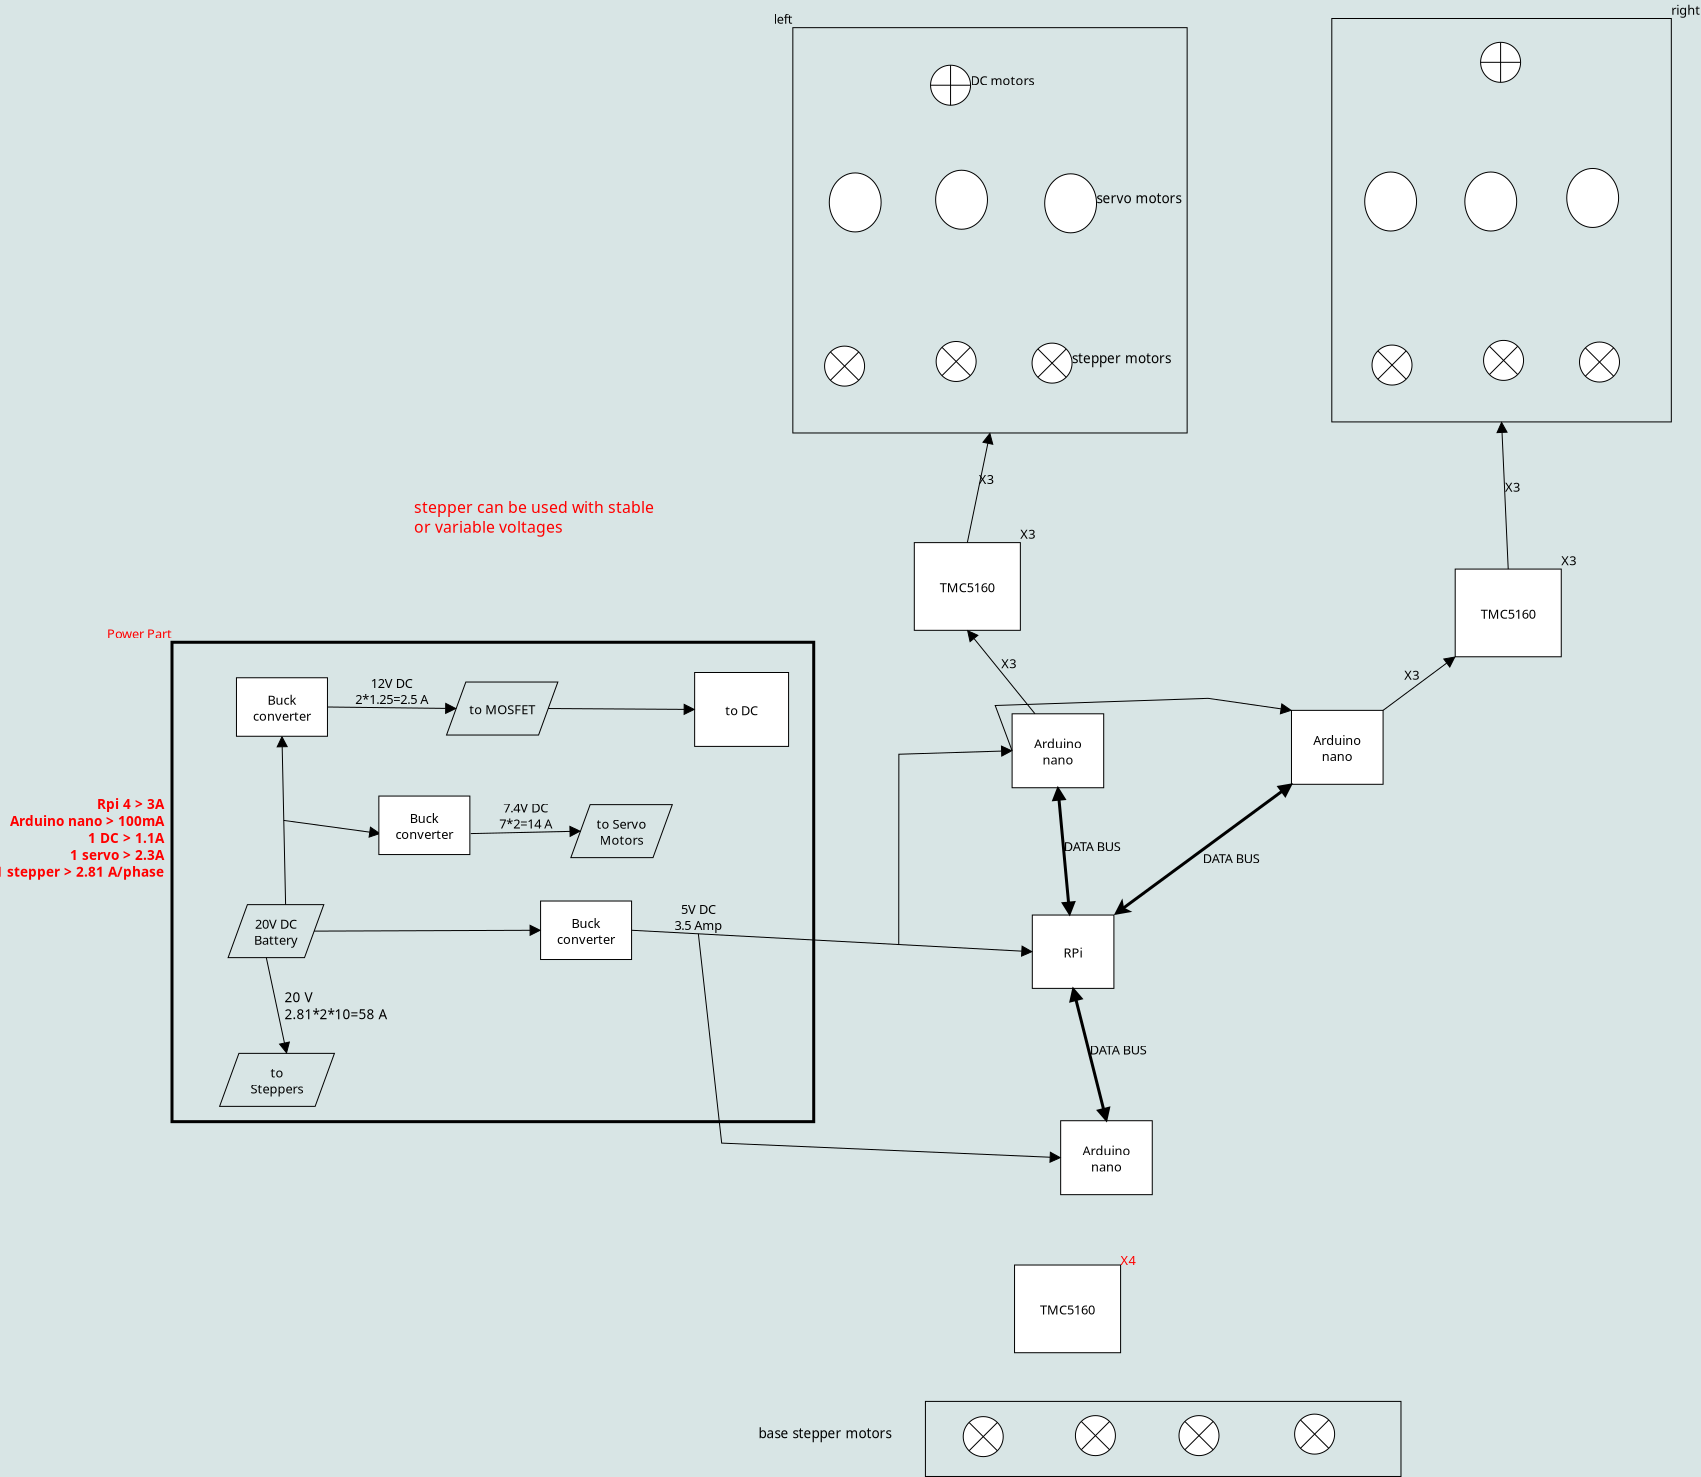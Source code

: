 <?xml version="1.0" encoding="UTF-8"?>
<dia:diagram xmlns:dia="http://www.lysator.liu.se/~alla/dia/">
  <dia:layer name="Forground" visible="true" active="true">
    <dia:object type="Flowchart - Box" version="0" id="O0">
      <dia:attribute name="obj_pos">
        <dia:point val="-19.576,14.644"/>
      </dia:attribute>
      <dia:attribute name="obj_bb">
        <dia:rectangle val="-19.601,14.619;-15.471,18.336"/>
      </dia:attribute>
      <dia:attribute name="elem_corner">
        <dia:point val="-19.576,14.644"/>
      </dia:attribute>
      <dia:attribute name="elem_width">
        <dia:real val="4.08"/>
      </dia:attribute>
      <dia:attribute name="elem_height">
        <dia:real val="3.667"/>
      </dia:attribute>
      <dia:attribute name="border_width">
        <dia:real val="0.05"/>
      </dia:attribute>
      <dia:attribute name="show_background">
        <dia:boolean val="false"/>
      </dia:attribute>
      <dia:attribute name="padding">
        <dia:real val="0.5"/>
      </dia:attribute>
      <dia:attribute name="text">
        <dia:composite type="text">
          <dia:attribute name="string">
            <dia:string>#RPi#</dia:string>
          </dia:attribute>
          <dia:attribute name="font">
            <dia:font family="sans" style="0" name="Helvetica"/>
          </dia:attribute>
          <dia:attribute name="height">
            <dia:real val="0.8"/>
          </dia:attribute>
          <dia:attribute name="pos">
            <dia:point val="-17.536,16.762"/>
          </dia:attribute>
          <dia:attribute name="color">
            <dia:color val="#000000"/>
          </dia:attribute>
          <dia:attribute name="alignment">
            <dia:enum val="1"/>
          </dia:attribute>
        </dia:composite>
      </dia:attribute>
    </dia:object>
    <dia:object type="Flowchart - Box" version="0" id="O1">
      <dia:attribute name="obj_pos">
        <dia:point val="-20.586,4.582"/>
      </dia:attribute>
      <dia:attribute name="obj_bb">
        <dia:rectangle val="-20.611,4.557;-15.981,8.303"/>
      </dia:attribute>
      <dia:attribute name="elem_corner">
        <dia:point val="-20.586,4.582"/>
      </dia:attribute>
      <dia:attribute name="elem_width">
        <dia:real val="4.58"/>
      </dia:attribute>
      <dia:attribute name="elem_height">
        <dia:real val="3.697"/>
      </dia:attribute>
      <dia:attribute name="border_width">
        <dia:real val="0.05"/>
      </dia:attribute>
      <dia:attribute name="show_background">
        <dia:boolean val="false"/>
      </dia:attribute>
      <dia:attribute name="padding">
        <dia:real val="0.5"/>
      </dia:attribute>
      <dia:attribute name="text">
        <dia:composite type="text">
          <dia:attribute name="string">
            <dia:string>#Arduino
nano#</dia:string>
          </dia:attribute>
          <dia:attribute name="font">
            <dia:font family="sans" style="0" name="Helvetica"/>
          </dia:attribute>
          <dia:attribute name="height">
            <dia:real val="0.8"/>
          </dia:attribute>
          <dia:attribute name="pos">
            <dia:point val="-18.296,6.314"/>
          </dia:attribute>
          <dia:attribute name="color">
            <dia:color val="#000000"/>
          </dia:attribute>
          <dia:attribute name="alignment">
            <dia:enum val="1"/>
          </dia:attribute>
        </dia:composite>
      </dia:attribute>
    </dia:object>
    <dia:object type="Flowchart - Box" version="0" id="O2">
      <dia:attribute name="obj_pos">
        <dia:point val="-18.158,24.928"/>
      </dia:attribute>
      <dia:attribute name="obj_bb">
        <dia:rectangle val="-18.183,24.903;-13.553,28.65"/>
      </dia:attribute>
      <dia:attribute name="elem_corner">
        <dia:point val="-18.158,24.928"/>
      </dia:attribute>
      <dia:attribute name="elem_width">
        <dia:real val="4.58"/>
      </dia:attribute>
      <dia:attribute name="elem_height">
        <dia:real val="3.697"/>
      </dia:attribute>
      <dia:attribute name="border_width">
        <dia:real val="0.05"/>
      </dia:attribute>
      <dia:attribute name="show_background">
        <dia:boolean val="false"/>
      </dia:attribute>
      <dia:attribute name="padding">
        <dia:real val="0.5"/>
      </dia:attribute>
      <dia:attribute name="text">
        <dia:composite type="text">
          <dia:attribute name="string">
            <dia:string>#Arduino
nano#</dia:string>
          </dia:attribute>
          <dia:attribute name="font">
            <dia:font family="sans" style="0" name="Helvetica"/>
          </dia:attribute>
          <dia:attribute name="height">
            <dia:real val="0.8"/>
          </dia:attribute>
          <dia:attribute name="pos">
            <dia:point val="-15.868,26.661"/>
          </dia:attribute>
          <dia:attribute name="color">
            <dia:color val="#000000"/>
          </dia:attribute>
          <dia:attribute name="alignment">
            <dia:enum val="1"/>
          </dia:attribute>
        </dia:composite>
      </dia:attribute>
    </dia:object>
    <dia:object type="Flowchart - Summing Junction" version="1" id="O3">
      <dia:attribute name="obj_pos">
        <dia:point val="-23.03,39.723"/>
      </dia:attribute>
      <dia:attribute name="obj_bb">
        <dia:rectangle val="-23.055,39.698;-21.005,41.748"/>
      </dia:attribute>
      <dia:attribute name="meta">
        <dia:composite type="dict"/>
      </dia:attribute>
      <dia:attribute name="elem_corner">
        <dia:point val="-23.03,39.723"/>
      </dia:attribute>
      <dia:attribute name="elem_width">
        <dia:real val="2"/>
      </dia:attribute>
      <dia:attribute name="elem_height">
        <dia:real val="2"/>
      </dia:attribute>
      <dia:attribute name="line_width">
        <dia:real val="0.05"/>
      </dia:attribute>
      <dia:attribute name="line_colour">
        <dia:color val="#000000"/>
      </dia:attribute>
      <dia:attribute name="fill_colour">
        <dia:color val="#ffffff"/>
      </dia:attribute>
      <dia:attribute name="show_background">
        <dia:boolean val="true"/>
      </dia:attribute>
      <dia:attribute name="line_style">
        <dia:enum val="0"/>
        <dia:real val="1"/>
      </dia:attribute>
      <dia:attribute name="flip_horizontal">
        <dia:boolean val="false"/>
      </dia:attribute>
      <dia:attribute name="flip_vertical">
        <dia:boolean val="false"/>
      </dia:attribute>
      <dia:attribute name="subscale">
        <dia:real val="1"/>
      </dia:attribute>
    </dia:object>
    <dia:object type="Flowchart - Summing Junction" version="1" id="O4">
      <dia:attribute name="obj_pos">
        <dia:point val="-6.46,39.598"/>
      </dia:attribute>
      <dia:attribute name="obj_bb">
        <dia:rectangle val="-6.485,39.573;-4.435,41.623"/>
      </dia:attribute>
      <dia:attribute name="meta">
        <dia:composite type="dict"/>
      </dia:attribute>
      <dia:attribute name="elem_corner">
        <dia:point val="-6.46,39.598"/>
      </dia:attribute>
      <dia:attribute name="elem_width">
        <dia:real val="2"/>
      </dia:attribute>
      <dia:attribute name="elem_height">
        <dia:real val="2"/>
      </dia:attribute>
      <dia:attribute name="line_width">
        <dia:real val="0.05"/>
      </dia:attribute>
      <dia:attribute name="line_colour">
        <dia:color val="#000000"/>
      </dia:attribute>
      <dia:attribute name="fill_colour">
        <dia:color val="#ffffff"/>
      </dia:attribute>
      <dia:attribute name="show_background">
        <dia:boolean val="true"/>
      </dia:attribute>
      <dia:attribute name="line_style">
        <dia:enum val="0"/>
        <dia:real val="1"/>
      </dia:attribute>
      <dia:attribute name="flip_horizontal">
        <dia:boolean val="false"/>
      </dia:attribute>
      <dia:attribute name="flip_vertical">
        <dia:boolean val="false"/>
      </dia:attribute>
      <dia:attribute name="subscale">
        <dia:real val="1"/>
      </dia:attribute>
    </dia:object>
    <dia:object type="Flowchart - Summing Junction" version="1" id="O5">
      <dia:attribute name="obj_pos">
        <dia:point val="-12.241,39.673"/>
      </dia:attribute>
      <dia:attribute name="obj_bb">
        <dia:rectangle val="-12.266,39.648;-10.216,41.698"/>
      </dia:attribute>
      <dia:attribute name="meta">
        <dia:composite type="dict"/>
      </dia:attribute>
      <dia:attribute name="elem_corner">
        <dia:point val="-12.241,39.673"/>
      </dia:attribute>
      <dia:attribute name="elem_width">
        <dia:real val="2"/>
      </dia:attribute>
      <dia:attribute name="elem_height">
        <dia:real val="2"/>
      </dia:attribute>
      <dia:attribute name="line_width">
        <dia:real val="0.05"/>
      </dia:attribute>
      <dia:attribute name="line_colour">
        <dia:color val="#000000"/>
      </dia:attribute>
      <dia:attribute name="fill_colour">
        <dia:color val="#ffffff"/>
      </dia:attribute>
      <dia:attribute name="show_background">
        <dia:boolean val="true"/>
      </dia:attribute>
      <dia:attribute name="line_style">
        <dia:enum val="0"/>
        <dia:real val="1"/>
      </dia:attribute>
      <dia:attribute name="flip_horizontal">
        <dia:boolean val="false"/>
      </dia:attribute>
      <dia:attribute name="flip_vertical">
        <dia:boolean val="false"/>
      </dia:attribute>
      <dia:attribute name="subscale">
        <dia:real val="1"/>
      </dia:attribute>
    </dia:object>
    <dia:object type="Flowchart - Summing Junction" version="1" id="O6">
      <dia:attribute name="obj_pos">
        <dia:point val="-17.42,39.673"/>
      </dia:attribute>
      <dia:attribute name="obj_bb">
        <dia:rectangle val="-17.445,39.648;-15.395,41.698"/>
      </dia:attribute>
      <dia:attribute name="meta">
        <dia:composite type="dict"/>
      </dia:attribute>
      <dia:attribute name="elem_corner">
        <dia:point val="-17.42,39.673"/>
      </dia:attribute>
      <dia:attribute name="elem_width">
        <dia:real val="2"/>
      </dia:attribute>
      <dia:attribute name="elem_height">
        <dia:real val="2"/>
      </dia:attribute>
      <dia:attribute name="line_width">
        <dia:real val="0.05"/>
      </dia:attribute>
      <dia:attribute name="line_colour">
        <dia:color val="#000000"/>
      </dia:attribute>
      <dia:attribute name="fill_colour">
        <dia:color val="#ffffff"/>
      </dia:attribute>
      <dia:attribute name="show_background">
        <dia:boolean val="true"/>
      </dia:attribute>
      <dia:attribute name="line_style">
        <dia:enum val="0"/>
        <dia:real val="1"/>
      </dia:attribute>
      <dia:attribute name="flip_horizontal">
        <dia:boolean val="false"/>
      </dia:attribute>
      <dia:attribute name="flip_vertical">
        <dia:boolean val="false"/>
      </dia:attribute>
      <dia:attribute name="subscale">
        <dia:real val="1"/>
      </dia:attribute>
    </dia:object>
    <dia:object type="Standard - Text" version="1" id="O7">
      <dia:attribute name="obj_pos">
        <dia:point val="-33.265,40.804"/>
      </dia:attribute>
      <dia:attribute name="obj_bb">
        <dia:rectangle val="-33.265,40.08;-26.658,41.002"/>
      </dia:attribute>
      <dia:attribute name="text">
        <dia:composite type="text">
          <dia:attribute name="string">
            <dia:string>#base stepper motors#</dia:string>
          </dia:attribute>
          <dia:attribute name="font">
            <dia:font family="sans" style="0" name="Helvetica"/>
          </dia:attribute>
          <dia:attribute name="height">
            <dia:real val="0.847"/>
          </dia:attribute>
          <dia:attribute name="pos">
            <dia:point val="-33.265,40.804"/>
          </dia:attribute>
          <dia:attribute name="color">
            <dia:color val="#000000"/>
          </dia:attribute>
          <dia:attribute name="alignment">
            <dia:enum val="0"/>
          </dia:attribute>
        </dia:composite>
      </dia:attribute>
      <dia:attribute name="valign">
        <dia:enum val="3"/>
      </dia:attribute>
    </dia:object>
    <dia:object type="Flowchart - Summing Junction" version="1" id="O8">
      <dia:attribute name="obj_pos">
        <dia:point val="2.987,-14.088"/>
      </dia:attribute>
      <dia:attribute name="obj_bb">
        <dia:rectangle val="2.962,-14.113;5.012,-12.063"/>
      </dia:attribute>
      <dia:attribute name="meta">
        <dia:composite type="dict"/>
      </dia:attribute>
      <dia:attribute name="elem_corner">
        <dia:point val="2.987,-14.088"/>
      </dia:attribute>
      <dia:attribute name="elem_width">
        <dia:real val="2"/>
      </dia:attribute>
      <dia:attribute name="elem_height">
        <dia:real val="2"/>
      </dia:attribute>
      <dia:attribute name="line_width">
        <dia:real val="0.05"/>
      </dia:attribute>
      <dia:attribute name="line_colour">
        <dia:color val="#000000"/>
      </dia:attribute>
      <dia:attribute name="fill_colour">
        <dia:color val="#ffffff"/>
      </dia:attribute>
      <dia:attribute name="show_background">
        <dia:boolean val="true"/>
      </dia:attribute>
      <dia:attribute name="line_style">
        <dia:enum val="0"/>
        <dia:real val="1"/>
      </dia:attribute>
      <dia:attribute name="flip_horizontal">
        <dia:boolean val="false"/>
      </dia:attribute>
      <dia:attribute name="flip_vertical">
        <dia:boolean val="false"/>
      </dia:attribute>
      <dia:attribute name="subscale">
        <dia:real val="1"/>
      </dia:attribute>
    </dia:object>
    <dia:object type="Flowchart - Summing Junction" version="1" id="O9">
      <dia:attribute name="obj_pos">
        <dia:point val="7.784,-14.006"/>
      </dia:attribute>
      <dia:attribute name="obj_bb">
        <dia:rectangle val="7.759,-14.031;9.809,-11.981"/>
      </dia:attribute>
      <dia:attribute name="meta">
        <dia:composite type="dict"/>
      </dia:attribute>
      <dia:attribute name="elem_corner">
        <dia:point val="7.784,-14.006"/>
      </dia:attribute>
      <dia:attribute name="elem_width">
        <dia:real val="2"/>
      </dia:attribute>
      <dia:attribute name="elem_height">
        <dia:real val="2"/>
      </dia:attribute>
      <dia:attribute name="line_width">
        <dia:real val="0.05"/>
      </dia:attribute>
      <dia:attribute name="line_colour">
        <dia:color val="#000000"/>
      </dia:attribute>
      <dia:attribute name="fill_colour">
        <dia:color val="#ffffff"/>
      </dia:attribute>
      <dia:attribute name="show_background">
        <dia:boolean val="true"/>
      </dia:attribute>
      <dia:attribute name="line_style">
        <dia:enum val="0"/>
        <dia:real val="1"/>
      </dia:attribute>
      <dia:attribute name="flip_horizontal">
        <dia:boolean val="false"/>
      </dia:attribute>
      <dia:attribute name="flip_vertical">
        <dia:boolean val="false"/>
      </dia:attribute>
      <dia:attribute name="subscale">
        <dia:real val="1"/>
      </dia:attribute>
    </dia:object>
    <dia:object type="Flowchart - Summing Junction" version="1" id="O10">
      <dia:attribute name="obj_pos">
        <dia:point val="-2.59,-13.855"/>
      </dia:attribute>
      <dia:attribute name="obj_bb">
        <dia:rectangle val="-2.615,-13.88;-0.565,-11.83"/>
      </dia:attribute>
      <dia:attribute name="meta">
        <dia:composite type="dict"/>
      </dia:attribute>
      <dia:attribute name="elem_corner">
        <dia:point val="-2.59,-13.855"/>
      </dia:attribute>
      <dia:attribute name="elem_width">
        <dia:real val="2"/>
      </dia:attribute>
      <dia:attribute name="elem_height">
        <dia:real val="2"/>
      </dia:attribute>
      <dia:attribute name="line_width">
        <dia:real val="0.05"/>
      </dia:attribute>
      <dia:attribute name="line_colour">
        <dia:color val="#000000"/>
      </dia:attribute>
      <dia:attribute name="fill_colour">
        <dia:color val="#ffffff"/>
      </dia:attribute>
      <dia:attribute name="show_background">
        <dia:boolean val="true"/>
      </dia:attribute>
      <dia:attribute name="line_style">
        <dia:enum val="0"/>
        <dia:real val="1"/>
      </dia:attribute>
      <dia:attribute name="flip_horizontal">
        <dia:boolean val="false"/>
      </dia:attribute>
      <dia:attribute name="flip_vertical">
        <dia:boolean val="false"/>
      </dia:attribute>
      <dia:attribute name="subscale">
        <dia:real val="1"/>
      </dia:attribute>
    </dia:object>
    <dia:object type="Flowchart - Summing Junction" version="1" id="O11">
      <dia:attribute name="obj_pos">
        <dia:point val="-24.384,-14.034"/>
      </dia:attribute>
      <dia:attribute name="obj_bb">
        <dia:rectangle val="-24.409,-14.059;-22.359,-12.009"/>
      </dia:attribute>
      <dia:attribute name="meta">
        <dia:composite type="dict"/>
      </dia:attribute>
      <dia:attribute name="elem_corner">
        <dia:point val="-24.384,-14.034"/>
      </dia:attribute>
      <dia:attribute name="elem_width">
        <dia:real val="2"/>
      </dia:attribute>
      <dia:attribute name="elem_height">
        <dia:real val="2"/>
      </dia:attribute>
      <dia:attribute name="line_width">
        <dia:real val="0.05"/>
      </dia:attribute>
      <dia:attribute name="line_colour">
        <dia:color val="#000000"/>
      </dia:attribute>
      <dia:attribute name="fill_colour">
        <dia:color val="#ffffff"/>
      </dia:attribute>
      <dia:attribute name="show_background">
        <dia:boolean val="true"/>
      </dia:attribute>
      <dia:attribute name="line_style">
        <dia:enum val="0"/>
        <dia:real val="1"/>
      </dia:attribute>
      <dia:attribute name="flip_horizontal">
        <dia:boolean val="false"/>
      </dia:attribute>
      <dia:attribute name="flip_vertical">
        <dia:boolean val="false"/>
      </dia:attribute>
      <dia:attribute name="subscale">
        <dia:real val="1"/>
      </dia:attribute>
    </dia:object>
    <dia:object type="Flowchart - Summing Junction" version="1" id="O12">
      <dia:attribute name="obj_pos">
        <dia:point val="-19.588,-13.952"/>
      </dia:attribute>
      <dia:attribute name="obj_bb">
        <dia:rectangle val="-19.613,-13.977;-17.563,-11.927"/>
      </dia:attribute>
      <dia:attribute name="meta">
        <dia:composite type="dict"/>
      </dia:attribute>
      <dia:attribute name="elem_corner">
        <dia:point val="-19.588,-13.952"/>
      </dia:attribute>
      <dia:attribute name="elem_width">
        <dia:real val="2"/>
      </dia:attribute>
      <dia:attribute name="elem_height">
        <dia:real val="2"/>
      </dia:attribute>
      <dia:attribute name="line_width">
        <dia:real val="0.05"/>
      </dia:attribute>
      <dia:attribute name="line_colour">
        <dia:color val="#000000"/>
      </dia:attribute>
      <dia:attribute name="fill_colour">
        <dia:color val="#ffffff"/>
      </dia:attribute>
      <dia:attribute name="show_background">
        <dia:boolean val="true"/>
      </dia:attribute>
      <dia:attribute name="line_style">
        <dia:enum val="0"/>
        <dia:real val="1"/>
      </dia:attribute>
      <dia:attribute name="flip_horizontal">
        <dia:boolean val="false"/>
      </dia:attribute>
      <dia:attribute name="flip_vertical">
        <dia:boolean val="false"/>
      </dia:attribute>
      <dia:attribute name="subscale">
        <dia:real val="1"/>
      </dia:attribute>
    </dia:object>
    <dia:object type="Flowchart - Summing Junction" version="1" id="O13">
      <dia:attribute name="obj_pos">
        <dia:point val="-29.962,-13.802"/>
      </dia:attribute>
      <dia:attribute name="obj_bb">
        <dia:rectangle val="-29.987,-13.827;-27.937,-11.777"/>
      </dia:attribute>
      <dia:attribute name="meta">
        <dia:composite type="dict"/>
      </dia:attribute>
      <dia:attribute name="elem_corner">
        <dia:point val="-29.962,-13.802"/>
      </dia:attribute>
      <dia:attribute name="elem_width">
        <dia:real val="2"/>
      </dia:attribute>
      <dia:attribute name="elem_height">
        <dia:real val="2"/>
      </dia:attribute>
      <dia:attribute name="line_width">
        <dia:real val="0.05"/>
      </dia:attribute>
      <dia:attribute name="line_colour">
        <dia:color val="#000000"/>
      </dia:attribute>
      <dia:attribute name="fill_colour">
        <dia:color val="#ffffff"/>
      </dia:attribute>
      <dia:attribute name="show_background">
        <dia:boolean val="true"/>
      </dia:attribute>
      <dia:attribute name="line_style">
        <dia:enum val="0"/>
        <dia:real val="1"/>
      </dia:attribute>
      <dia:attribute name="flip_horizontal">
        <dia:boolean val="false"/>
      </dia:attribute>
      <dia:attribute name="flip_vertical">
        <dia:boolean val="false"/>
      </dia:attribute>
      <dia:attribute name="subscale">
        <dia:real val="1"/>
      </dia:attribute>
    </dia:object>
    <dia:object type="Standard - Ellipse" version="0" id="O14">
      <dia:attribute name="obj_pos">
        <dia:point val="-29.727,-22.462"/>
      </dia:attribute>
      <dia:attribute name="obj_bb">
        <dia:rectangle val="-29.752,-22.487;-27.11,-19.487"/>
      </dia:attribute>
      <dia:attribute name="elem_corner">
        <dia:point val="-29.727,-22.462"/>
      </dia:attribute>
      <dia:attribute name="elem_width">
        <dia:real val="2.592"/>
      </dia:attribute>
      <dia:attribute name="elem_height">
        <dia:real val="2.95"/>
      </dia:attribute>
      <dia:attribute name="border_width">
        <dia:real val="0.05"/>
      </dia:attribute>
    </dia:object>
    <dia:object type="Standard - Ellipse" version="0" id="O15">
      <dia:attribute name="obj_pos">
        <dia:point val="-24.409,-22.596"/>
      </dia:attribute>
      <dia:attribute name="obj_bb">
        <dia:rectangle val="-24.434,-22.621;-21.791,-19.621"/>
      </dia:attribute>
      <dia:attribute name="elem_corner">
        <dia:point val="-24.409,-22.596"/>
      </dia:attribute>
      <dia:attribute name="elem_width">
        <dia:real val="2.592"/>
      </dia:attribute>
      <dia:attribute name="elem_height">
        <dia:real val="2.95"/>
      </dia:attribute>
      <dia:attribute name="border_width">
        <dia:real val="0.05"/>
      </dia:attribute>
    </dia:object>
    <dia:object type="Standard - Ellipse" version="0" id="O16">
      <dia:attribute name="obj_pos">
        <dia:point val="-18.956,-22.417"/>
      </dia:attribute>
      <dia:attribute name="obj_bb">
        <dia:rectangle val="-18.981,-22.442;-16.338,-19.442"/>
      </dia:attribute>
      <dia:attribute name="elem_corner">
        <dia:point val="-18.956,-22.417"/>
      </dia:attribute>
      <dia:attribute name="elem_width">
        <dia:real val="2.592"/>
      </dia:attribute>
      <dia:attribute name="elem_height">
        <dia:real val="2.95"/>
      </dia:attribute>
      <dia:attribute name="border_width">
        <dia:real val="0.05"/>
      </dia:attribute>
    </dia:object>
    <dia:object type="Standard - Ellipse" version="0" id="O17">
      <dia:attribute name="obj_pos">
        <dia:point val="7.147,-22.685"/>
      </dia:attribute>
      <dia:attribute name="obj_bb">
        <dia:rectangle val="7.122,-22.71;9.764,-19.71"/>
      </dia:attribute>
      <dia:attribute name="elem_corner">
        <dia:point val="7.147,-22.685"/>
      </dia:attribute>
      <dia:attribute name="elem_width">
        <dia:real val="2.592"/>
      </dia:attribute>
      <dia:attribute name="elem_height">
        <dia:real val="2.95"/>
      </dia:attribute>
      <dia:attribute name="border_width">
        <dia:real val="0.05"/>
      </dia:attribute>
    </dia:object>
    <dia:object type="Standard - Ellipse" version="0" id="O18">
      <dia:attribute name="obj_pos">
        <dia:point val="2.051,-22.507"/>
      </dia:attribute>
      <dia:attribute name="obj_bb">
        <dia:rectangle val="2.026,-22.532;4.669,-19.532"/>
      </dia:attribute>
      <dia:attribute name="elem_corner">
        <dia:point val="2.051,-22.507"/>
      </dia:attribute>
      <dia:attribute name="elem_width">
        <dia:real val="2.592"/>
      </dia:attribute>
      <dia:attribute name="elem_height">
        <dia:real val="2.95"/>
      </dia:attribute>
      <dia:attribute name="border_width">
        <dia:real val="0.05"/>
      </dia:attribute>
    </dia:object>
    <dia:object type="Standard - Ellipse" version="0" id="O19">
      <dia:attribute name="obj_pos">
        <dia:point val="-2.955,-22.507"/>
      </dia:attribute>
      <dia:attribute name="obj_bb">
        <dia:rectangle val="-2.98,-22.532;-0.337,-19.532"/>
      </dia:attribute>
      <dia:attribute name="elem_corner">
        <dia:point val="-2.955,-22.507"/>
      </dia:attribute>
      <dia:attribute name="elem_width">
        <dia:real val="2.592"/>
      </dia:attribute>
      <dia:attribute name="elem_height">
        <dia:real val="2.95"/>
      </dia:attribute>
      <dia:attribute name="border_width">
        <dia:real val="0.05"/>
      </dia:attribute>
    </dia:object>
    <dia:object type="Standard - Text" version="1" id="O20">
      <dia:attribute name="obj_pos">
        <dia:point val="-17.588,-12.952"/>
      </dia:attribute>
      <dia:attribute name="obj_bb">
        <dia:rectangle val="-17.588,-13.676;-12.661,-12.753"/>
      </dia:attribute>
      <dia:attribute name="text">
        <dia:composite type="text">
          <dia:attribute name="string">
            <dia:string>#stepper motors#</dia:string>
          </dia:attribute>
          <dia:attribute name="font">
            <dia:font family="sans" style="0" name="Helvetica"/>
          </dia:attribute>
          <dia:attribute name="height">
            <dia:real val="0.847"/>
          </dia:attribute>
          <dia:attribute name="pos">
            <dia:point val="-17.588,-12.952"/>
          </dia:attribute>
          <dia:attribute name="color">
            <dia:color val="#000000"/>
          </dia:attribute>
          <dia:attribute name="alignment">
            <dia:enum val="0"/>
          </dia:attribute>
        </dia:composite>
      </dia:attribute>
      <dia:attribute name="valign">
        <dia:enum val="3"/>
      </dia:attribute>
      <dia:connections>
        <dia:connection handle="0" to="O12" connection="4"/>
      </dia:connections>
    </dia:object>
    <dia:object type="Standard - Text" version="1" id="O21">
      <dia:attribute name="obj_pos">
        <dia:point val="-16.363,-20.942"/>
      </dia:attribute>
      <dia:attribute name="obj_bb">
        <dia:rectangle val="-16.363,-21.666;-12.143,-20.744"/>
      </dia:attribute>
      <dia:attribute name="text">
        <dia:composite type="text">
          <dia:attribute name="string">
            <dia:string>#servo motors#</dia:string>
          </dia:attribute>
          <dia:attribute name="font">
            <dia:font family="sans" style="0" name="Helvetica"/>
          </dia:attribute>
          <dia:attribute name="height">
            <dia:real val="0.847"/>
          </dia:attribute>
          <dia:attribute name="pos">
            <dia:point val="-16.363,-20.942"/>
          </dia:attribute>
          <dia:attribute name="color">
            <dia:color val="#000000"/>
          </dia:attribute>
          <dia:attribute name="alignment">
            <dia:enum val="0"/>
          </dia:attribute>
        </dia:composite>
      </dia:attribute>
      <dia:attribute name="valign">
        <dia:enum val="3"/>
      </dia:attribute>
      <dia:connections>
        <dia:connection handle="0" to="O16" connection="4"/>
      </dia:connections>
    </dia:object>
    <dia:object type="Standard - Box" version="0" id="O22">
      <dia:attribute name="obj_pos">
        <dia:point val="-24.92,38.962"/>
      </dia:attribute>
      <dia:attribute name="obj_bb">
        <dia:rectangle val="-24.945,38.937;-1.117,42.741"/>
      </dia:attribute>
      <dia:attribute name="elem_corner">
        <dia:point val="-24.92,38.962"/>
      </dia:attribute>
      <dia:attribute name="elem_width">
        <dia:real val="23.778"/>
      </dia:attribute>
      <dia:attribute name="elem_height">
        <dia:real val="3.754"/>
      </dia:attribute>
      <dia:attribute name="border_width">
        <dia:real val="0.05"/>
      </dia:attribute>
      <dia:attribute name="inner_color">
        <dia:color val="#000000"/>
      </dia:attribute>
      <dia:attribute name="show_background">
        <dia:boolean val="false"/>
      </dia:attribute>
    </dia:object>
    <dia:object type="Flowchart - Or" version="1" id="O23">
      <dia:attribute name="obj_pos">
        <dia:point val="-24.663,-27.847"/>
      </dia:attribute>
      <dia:attribute name="obj_bb">
        <dia:rectangle val="-24.688,-27.872;-22.638,-25.822"/>
      </dia:attribute>
      <dia:attribute name="meta">
        <dia:composite type="dict"/>
      </dia:attribute>
      <dia:attribute name="elem_corner">
        <dia:point val="-24.663,-27.847"/>
      </dia:attribute>
      <dia:attribute name="elem_width">
        <dia:real val="2"/>
      </dia:attribute>
      <dia:attribute name="elem_height">
        <dia:real val="2"/>
      </dia:attribute>
      <dia:attribute name="line_width">
        <dia:real val="0.05"/>
      </dia:attribute>
      <dia:attribute name="line_colour">
        <dia:color val="#000000"/>
      </dia:attribute>
      <dia:attribute name="fill_colour">
        <dia:color val="#ffffff"/>
      </dia:attribute>
      <dia:attribute name="show_background">
        <dia:boolean val="true"/>
      </dia:attribute>
      <dia:attribute name="line_style">
        <dia:enum val="0"/>
        <dia:real val="1"/>
      </dia:attribute>
      <dia:attribute name="flip_horizontal">
        <dia:boolean val="false"/>
      </dia:attribute>
      <dia:attribute name="flip_vertical">
        <dia:boolean val="false"/>
      </dia:attribute>
      <dia:attribute name="subscale">
        <dia:real val="1"/>
      </dia:attribute>
    </dia:object>
    <dia:object type="Flowchart - Or" version="1" id="O24">
      <dia:attribute name="obj_pos">
        <dia:point val="2.839,-28.992"/>
      </dia:attribute>
      <dia:attribute name="obj_bb">
        <dia:rectangle val="2.814,-29.017;4.864,-26.967"/>
      </dia:attribute>
      <dia:attribute name="meta">
        <dia:composite type="dict"/>
      </dia:attribute>
      <dia:attribute name="elem_corner">
        <dia:point val="2.839,-28.992"/>
      </dia:attribute>
      <dia:attribute name="elem_width">
        <dia:real val="2"/>
      </dia:attribute>
      <dia:attribute name="elem_height">
        <dia:real val="2"/>
      </dia:attribute>
      <dia:attribute name="line_width">
        <dia:real val="0.05"/>
      </dia:attribute>
      <dia:attribute name="line_colour">
        <dia:color val="#000000"/>
      </dia:attribute>
      <dia:attribute name="fill_colour">
        <dia:color val="#ffffff"/>
      </dia:attribute>
      <dia:attribute name="show_background">
        <dia:boolean val="true"/>
      </dia:attribute>
      <dia:attribute name="line_style">
        <dia:enum val="0"/>
        <dia:real val="1"/>
      </dia:attribute>
      <dia:attribute name="flip_horizontal">
        <dia:boolean val="false"/>
      </dia:attribute>
      <dia:attribute name="flip_vertical">
        <dia:boolean val="false"/>
      </dia:attribute>
      <dia:attribute name="subscale">
        <dia:real val="1"/>
      </dia:attribute>
    </dia:object>
    <dia:object type="Standard - Text" version="1" id="O25">
      <dia:attribute name="obj_pos">
        <dia:point val="-22.663,-26.847"/>
      </dia:attribute>
      <dia:attribute name="obj_bb">
        <dia:rectangle val="-22.663,-27.532;-19.448,-26.66"/>
      </dia:attribute>
      <dia:attribute name="text">
        <dia:composite type="text">
          <dia:attribute name="string">
            <dia:string>#DC motors#</dia:string>
          </dia:attribute>
          <dia:attribute name="font">
            <dia:font family="sans" style="0" name="Helvetica"/>
          </dia:attribute>
          <dia:attribute name="height">
            <dia:real val="0.8"/>
          </dia:attribute>
          <dia:attribute name="pos">
            <dia:point val="-22.663,-26.847"/>
          </dia:attribute>
          <dia:attribute name="color">
            <dia:color val="#000000"/>
          </dia:attribute>
          <dia:attribute name="alignment">
            <dia:enum val="0"/>
          </dia:attribute>
        </dia:composite>
      </dia:attribute>
      <dia:attribute name="valign">
        <dia:enum val="3"/>
      </dia:attribute>
      <dia:connections>
        <dia:connection handle="0" to="O23" connection="4"/>
      </dia:connections>
    </dia:object>
    <dia:object type="Flowchart - Parallelogram" version="0" id="O26">
      <dia:attribute name="obj_pos">
        <dia:point val="-59.785,14.123"/>
      </dia:attribute>
      <dia:attribute name="obj_bb">
        <dia:rectangle val="-59.81,14.098;-54.976,16.798"/>
      </dia:attribute>
      <dia:attribute name="elem_corner">
        <dia:point val="-59.785,14.123"/>
      </dia:attribute>
      <dia:attribute name="elem_width">
        <dia:real val="4.784"/>
      </dia:attribute>
      <dia:attribute name="elem_height">
        <dia:real val="2.65"/>
      </dia:attribute>
      <dia:attribute name="border_width">
        <dia:real val="0.05"/>
      </dia:attribute>
      <dia:attribute name="show_background">
        <dia:boolean val="false"/>
      </dia:attribute>
      <dia:attribute name="shear_angle">
        <dia:real val="70"/>
      </dia:attribute>
      <dia:attribute name="padding">
        <dia:real val="0.5"/>
      </dia:attribute>
      <dia:attribute name="text">
        <dia:composite type="text">
          <dia:attribute name="string">
            <dia:string>#20V DC
Battery#</dia:string>
          </dia:attribute>
          <dia:attribute name="font">
            <dia:font family="sans" style="0" name="Helvetica"/>
          </dia:attribute>
          <dia:attribute name="height">
            <dia:real val="0.8"/>
          </dia:attribute>
          <dia:attribute name="pos">
            <dia:point val="-57.393,15.332"/>
          </dia:attribute>
          <dia:attribute name="color">
            <dia:color val="#000000"/>
          </dia:attribute>
          <dia:attribute name="alignment">
            <dia:enum val="1"/>
          </dia:attribute>
        </dia:composite>
      </dia:attribute>
    </dia:object>
    <dia:object type="Standard - Text" version="1" id="O27">
      <dia:attribute name="obj_pos">
        <dia:point val="-36.273,15.584"/>
      </dia:attribute>
      <dia:attribute name="obj_bb">
        <dia:rectangle val="-37.508,13.912;-35.038,15.584"/>
      </dia:attribute>
      <dia:attribute name="text">
        <dia:composite type="text">
          <dia:attribute name="string">
            <dia:string>#5V DC
3.5 Amp#</dia:string>
          </dia:attribute>
          <dia:attribute name="font">
            <dia:font family="sans" style="0" name="Helvetica"/>
          </dia:attribute>
          <dia:attribute name="height">
            <dia:real val="0.8"/>
          </dia:attribute>
          <dia:attribute name="pos">
            <dia:point val="-36.273,14.597"/>
          </dia:attribute>
          <dia:attribute name="color">
            <dia:color val="#000000"/>
          </dia:attribute>
          <dia:attribute name="alignment">
            <dia:enum val="1"/>
          </dia:attribute>
        </dia:composite>
      </dia:attribute>
      <dia:attribute name="valign">
        <dia:enum val="1"/>
      </dia:attribute>
      <dia:connections>
        <dia:connection handle="0" to="O42" connection="0"/>
      </dia:connections>
    </dia:object>
    <dia:object type="Flowchart - Parallelogram" version="0" id="O28">
      <dia:attribute name="obj_pos">
        <dia:point val="-42.649,9.125"/>
      </dia:attribute>
      <dia:attribute name="obj_bb">
        <dia:rectangle val="-42.674,9.1;-37.552,11.8"/>
      </dia:attribute>
      <dia:attribute name="elem_corner">
        <dia:point val="-42.649,9.125"/>
      </dia:attribute>
      <dia:attribute name="elem_width">
        <dia:real val="5.072"/>
      </dia:attribute>
      <dia:attribute name="elem_height">
        <dia:real val="2.65"/>
      </dia:attribute>
      <dia:attribute name="border_width">
        <dia:real val="0.05"/>
      </dia:attribute>
      <dia:attribute name="show_background">
        <dia:boolean val="false"/>
      </dia:attribute>
      <dia:attribute name="shear_angle">
        <dia:real val="70"/>
      </dia:attribute>
      <dia:attribute name="padding">
        <dia:real val="0.5"/>
      </dia:attribute>
      <dia:attribute name="text">
        <dia:composite type="text">
          <dia:attribute name="string">
            <dia:string>#to Servo
Motors#</dia:string>
          </dia:attribute>
          <dia:attribute name="font">
            <dia:font family="sans" style="0" name="Helvetica"/>
          </dia:attribute>
          <dia:attribute name="height">
            <dia:real val="0.8"/>
          </dia:attribute>
          <dia:attribute name="pos">
            <dia:point val="-40.113,10.334"/>
          </dia:attribute>
          <dia:attribute name="color">
            <dia:color val="#000000"/>
          </dia:attribute>
          <dia:attribute name="alignment">
            <dia:enum val="1"/>
          </dia:attribute>
        </dia:composite>
      </dia:attribute>
    </dia:object>
    <dia:object type="Flowchart - Parallelogram" version="0" id="O29">
      <dia:attribute name="obj_pos">
        <dia:point val="-48.864,2.993"/>
      </dia:attribute>
      <dia:attribute name="obj_bb">
        <dia:rectangle val="-48.889,2.968;-43.273,5.668"/>
      </dia:attribute>
      <dia:attribute name="elem_corner">
        <dia:point val="-48.864,2.993"/>
      </dia:attribute>
      <dia:attribute name="elem_width">
        <dia:real val="5.566"/>
      </dia:attribute>
      <dia:attribute name="elem_height">
        <dia:real val="2.65"/>
      </dia:attribute>
      <dia:attribute name="border_width">
        <dia:real val="0.05"/>
      </dia:attribute>
      <dia:attribute name="show_background">
        <dia:boolean val="false"/>
      </dia:attribute>
      <dia:attribute name="shear_angle">
        <dia:real val="70"/>
      </dia:attribute>
      <dia:attribute name="padding">
        <dia:real val="0.5"/>
      </dia:attribute>
      <dia:attribute name="text">
        <dia:composite type="text">
          <dia:attribute name="string">
            <dia:string>#to MOSFET#</dia:string>
          </dia:attribute>
          <dia:attribute name="font">
            <dia:font family="sans" style="0" name="Helvetica"/>
          </dia:attribute>
          <dia:attribute name="height">
            <dia:real val="0.8"/>
          </dia:attribute>
          <dia:attribute name="pos">
            <dia:point val="-46.081,4.602"/>
          </dia:attribute>
          <dia:attribute name="color">
            <dia:color val="#000000"/>
          </dia:attribute>
          <dia:attribute name="alignment">
            <dia:enum val="1"/>
          </dia:attribute>
        </dia:composite>
      </dia:attribute>
    </dia:object>
    <dia:object type="Standard - Text" version="1" id="O30">
      <dia:attribute name="obj_pos">
        <dia:point val="-44.91,10.51"/>
      </dia:attribute>
      <dia:attribute name="obj_bb">
        <dia:rectangle val="-46.288,8.839;-43.533,10.51"/>
      </dia:attribute>
      <dia:attribute name="text">
        <dia:composite type="text">
          <dia:attribute name="string">
            <dia:string>#7.4V DC
7*2=14 A#</dia:string>
          </dia:attribute>
          <dia:attribute name="font">
            <dia:font family="sans" style="0" name="Helvetica"/>
          </dia:attribute>
          <dia:attribute name="height">
            <dia:real val="0.8"/>
          </dia:attribute>
          <dia:attribute name="pos">
            <dia:point val="-44.91,9.523"/>
          </dia:attribute>
          <dia:attribute name="color">
            <dia:color val="#000000"/>
          </dia:attribute>
          <dia:attribute name="alignment">
            <dia:enum val="1"/>
          </dia:attribute>
        </dia:composite>
      </dia:attribute>
      <dia:attribute name="valign">
        <dia:enum val="1"/>
      </dia:attribute>
      <dia:connections>
        <dia:connection handle="0" to="O48" connection="0"/>
      </dia:connections>
    </dia:object>
    <dia:object type="Standard - Text" version="1" id="O31">
      <dia:attribute name="obj_pos">
        <dia:point val="-51.6,4.28"/>
      </dia:attribute>
      <dia:attribute name="obj_bb">
        <dia:rectangle val="-53.515,2.543;-49.663,4.28"/>
      </dia:attribute>
      <dia:attribute name="text">
        <dia:composite type="text">
          <dia:attribute name="string">
            <dia:string>#12V DC
2*1.25=2.5 A#</dia:string>
          </dia:attribute>
          <dia:attribute name="font">
            <dia:font family="sans" style="0" name="Helvetica"/>
          </dia:attribute>
          <dia:attribute name="height">
            <dia:real val="0.8"/>
          </dia:attribute>
          <dia:attribute name="pos">
            <dia:point val="-51.6,3.249"/>
          </dia:attribute>
          <dia:attribute name="color">
            <dia:color val="#000000"/>
          </dia:attribute>
          <dia:attribute name="alignment">
            <dia:enum val="1"/>
          </dia:attribute>
        </dia:composite>
      </dia:attribute>
      <dia:attribute name="valign">
        <dia:enum val="1"/>
      </dia:attribute>
      <dia:connections>
        <dia:connection handle="0" to="O47" connection="0"/>
      </dia:connections>
    </dia:object>
    <dia:object type="Standard - Text" version="1" id="O32">
      <dia:attribute name="obj_pos">
        <dia:point val="-15.496,16.477"/>
      </dia:attribute>
      <dia:attribute name="obj_bb">
        <dia:rectangle val="-15.496,15.793;-15.496,16.665"/>
      </dia:attribute>
      <dia:attribute name="text">
        <dia:composite type="text">
          <dia:attribute name="string">
            <dia:string>##</dia:string>
          </dia:attribute>
          <dia:attribute name="font">
            <dia:font family="sans" style="0" name="Helvetica"/>
          </dia:attribute>
          <dia:attribute name="height">
            <dia:real val="0.8"/>
          </dia:attribute>
          <dia:attribute name="pos">
            <dia:point val="-15.496,16.477"/>
          </dia:attribute>
          <dia:attribute name="color">
            <dia:color val="#000000"/>
          </dia:attribute>
          <dia:attribute name="alignment">
            <dia:enum val="0"/>
          </dia:attribute>
        </dia:composite>
      </dia:attribute>
      <dia:attribute name="valign">
        <dia:enum val="3"/>
      </dia:attribute>
      <dia:connections>
        <dia:connection handle="0" to="O0" connection="8"/>
      </dia:connections>
    </dia:object>
    <dia:object type="Standard - Text" version="1" id="O33">
      <dia:attribute name="obj_pos">
        <dia:point val="-62.591,1.005"/>
      </dia:attribute>
      <dia:attribute name="obj_bb">
        <dia:rectangle val="-66.058,0.133;-62.591,1.005"/>
      </dia:attribute>
      <dia:attribute name="text">
        <dia:composite type="text">
          <dia:attribute name="string">
            <dia:string># Power Part#</dia:string>
          </dia:attribute>
          <dia:attribute name="font">
            <dia:font family="sans" style="0" name="Helvetica"/>
          </dia:attribute>
          <dia:attribute name="height">
            <dia:real val="0.8"/>
          </dia:attribute>
          <dia:attribute name="pos">
            <dia:point val="-62.591,0.817"/>
          </dia:attribute>
          <dia:attribute name="color">
            <dia:color val="#ff0000"/>
          </dia:attribute>
          <dia:attribute name="alignment">
            <dia:enum val="2"/>
          </dia:attribute>
        </dia:composite>
      </dia:attribute>
      <dia:attribute name="valign">
        <dia:enum val="1"/>
      </dia:attribute>
      <dia:connections>
        <dia:connection handle="0" to="O0" connection="0"/>
      </dia:connections>
    </dia:object>
    <dia:object type="Standard - Line" version="0" id="O34">
      <dia:attribute name="obj_pos">
        <dia:point val="-18.296,8.278"/>
      </dia:attribute>
      <dia:attribute name="obj_bb">
        <dia:rectangle val="-18.606,8.186;-17.398,14.712"/>
      </dia:attribute>
      <dia:attribute name="conn_endpoints">
        <dia:point val="-18.296,8.278"/>
        <dia:point val="-17.708,14.619"/>
      </dia:attribute>
      <dia:attribute name="numcp">
        <dia:int val="1"/>
      </dia:attribute>
      <dia:attribute name="line_width">
        <dia:real val="0.15"/>
      </dia:attribute>
      <dia:attribute name="start_arrow">
        <dia:enum val="3"/>
      </dia:attribute>
      <dia:attribute name="start_arrow_length">
        <dia:real val="0.5"/>
      </dia:attribute>
      <dia:attribute name="start_arrow_width">
        <dia:real val="0.5"/>
      </dia:attribute>
      <dia:attribute name="end_arrow">
        <dia:enum val="3"/>
      </dia:attribute>
      <dia:attribute name="end_arrow_length">
        <dia:real val="0.5"/>
      </dia:attribute>
      <dia:attribute name="end_arrow_width">
        <dia:real val="0.5"/>
      </dia:attribute>
      <dia:connections>
        <dia:connection handle="0" to="O1" connection="13"/>
        <dia:connection handle="1" to="O0" connection="16"/>
      </dia:connections>
    </dia:object>
    <dia:object type="Standard - Line" version="0" id="O35">
      <dia:attribute name="obj_pos">
        <dia:point val="-17.536,18.311"/>
      </dia:attribute>
      <dia:attribute name="obj_bb">
        <dia:rectangle val="-17.737,18.22;-15.667,25.019"/>
      </dia:attribute>
      <dia:attribute name="conn_endpoints">
        <dia:point val="-17.536,18.311"/>
        <dia:point val="-15.868,24.928"/>
      </dia:attribute>
      <dia:attribute name="numcp">
        <dia:int val="1"/>
      </dia:attribute>
      <dia:attribute name="line_width">
        <dia:real val="0.15"/>
      </dia:attribute>
      <dia:attribute name="start_arrow">
        <dia:enum val="3"/>
      </dia:attribute>
      <dia:attribute name="start_arrow_length">
        <dia:real val="0.5"/>
      </dia:attribute>
      <dia:attribute name="start_arrow_width">
        <dia:real val="0.5"/>
      </dia:attribute>
      <dia:attribute name="end_arrow">
        <dia:enum val="3"/>
      </dia:attribute>
      <dia:attribute name="end_arrow_length">
        <dia:real val="0.5"/>
      </dia:attribute>
      <dia:attribute name="end_arrow_width">
        <dia:real val="0.5"/>
      </dia:attribute>
      <dia:connections>
        <dia:connection handle="0" to="O0" connection="13"/>
        <dia:connection handle="1" to="O2" connection="2"/>
      </dia:connections>
    </dia:object>
    <dia:object type="Flowchart - Box" version="0" id="O36">
      <dia:attribute name="obj_pos">
        <dia:point val="-20.464,32.143"/>
      </dia:attribute>
      <dia:attribute name="obj_bb">
        <dia:rectangle val="-20.489,32.118;-15.136,36.553"/>
      </dia:attribute>
      <dia:attribute name="elem_corner">
        <dia:point val="-20.464,32.143"/>
      </dia:attribute>
      <dia:attribute name="elem_width">
        <dia:real val="5.303"/>
      </dia:attribute>
      <dia:attribute name="elem_height">
        <dia:real val="4.385"/>
      </dia:attribute>
      <dia:attribute name="border_width">
        <dia:real val="0.05"/>
      </dia:attribute>
      <dia:attribute name="show_background">
        <dia:boolean val="false"/>
      </dia:attribute>
      <dia:attribute name="padding">
        <dia:real val="0.5"/>
      </dia:attribute>
      <dia:attribute name="text">
        <dia:composite type="text">
          <dia:attribute name="string">
            <dia:string>#TMC5160#</dia:string>
          </dia:attribute>
          <dia:attribute name="font">
            <dia:font family="sans" style="0" name="Helvetica"/>
          </dia:attribute>
          <dia:attribute name="height">
            <dia:real val="0.8"/>
          </dia:attribute>
          <dia:attribute name="pos">
            <dia:point val="-17.812,34.619"/>
          </dia:attribute>
          <dia:attribute name="color">
            <dia:color val="#000000"/>
          </dia:attribute>
          <dia:attribute name="alignment">
            <dia:enum val="1"/>
          </dia:attribute>
        </dia:composite>
      </dia:attribute>
    </dia:object>
    <dia:object type="Standard - Text" version="1" id="O37">
      <dia:attribute name="obj_pos">
        <dia:point val="-15.161,32.143"/>
      </dia:attribute>
      <dia:attribute name="obj_bb">
        <dia:rectangle val="-15.161,31.459;-14.421,32.33"/>
      </dia:attribute>
      <dia:attribute name="text">
        <dia:composite type="text">
          <dia:attribute name="string">
            <dia:string>#X4#</dia:string>
          </dia:attribute>
          <dia:attribute name="font">
            <dia:font family="sans" style="0" name="Helvetica"/>
          </dia:attribute>
          <dia:attribute name="height">
            <dia:real val="0.8"/>
          </dia:attribute>
          <dia:attribute name="pos">
            <dia:point val="-15.161,32.143"/>
          </dia:attribute>
          <dia:attribute name="color">
            <dia:color val="#ff0000"/>
          </dia:attribute>
          <dia:attribute name="alignment">
            <dia:enum val="0"/>
          </dia:attribute>
        </dia:composite>
      </dia:attribute>
      <dia:attribute name="valign">
        <dia:enum val="3"/>
      </dia:attribute>
      <dia:connections>
        <dia:connection handle="0" to="O36" connection="4"/>
      </dia:connections>
    </dia:object>
    <dia:object type="Flowchart - Box" version="0" id="O38">
      <dia:attribute name="obj_pos">
        <dia:point val="-6.617,4.41"/>
      </dia:attribute>
      <dia:attribute name="obj_bb">
        <dia:rectangle val="-6.642,4.385;-2.012,8.131"/>
      </dia:attribute>
      <dia:attribute name="elem_corner">
        <dia:point val="-6.617,4.41"/>
      </dia:attribute>
      <dia:attribute name="elem_width">
        <dia:real val="4.58"/>
      </dia:attribute>
      <dia:attribute name="elem_height">
        <dia:real val="3.697"/>
      </dia:attribute>
      <dia:attribute name="border_width">
        <dia:real val="0.05"/>
      </dia:attribute>
      <dia:attribute name="show_background">
        <dia:boolean val="false"/>
      </dia:attribute>
      <dia:attribute name="padding">
        <dia:real val="0.5"/>
      </dia:attribute>
      <dia:attribute name="text">
        <dia:composite type="text">
          <dia:attribute name="string">
            <dia:string>#Arduino
nano#</dia:string>
          </dia:attribute>
          <dia:attribute name="font">
            <dia:font family="sans" style="0" name="Helvetica"/>
          </dia:attribute>
          <dia:attribute name="height">
            <dia:real val="0.8"/>
          </dia:attribute>
          <dia:attribute name="pos">
            <dia:point val="-4.327,6.142"/>
          </dia:attribute>
          <dia:attribute name="color">
            <dia:color val="#000000"/>
          </dia:attribute>
          <dia:attribute name="alignment">
            <dia:enum val="1"/>
          </dia:attribute>
        </dia:composite>
      </dia:attribute>
    </dia:object>
    <dia:object type="Standard - Line" version="0" id="O39">
      <dia:attribute name="obj_pos">
        <dia:point val="-15.496,14.644"/>
      </dia:attribute>
      <dia:attribute name="obj_bb">
        <dia:rectangle val="-15.601,8.002;-6.512,14.749"/>
      </dia:attribute>
      <dia:attribute name="conn_endpoints">
        <dia:point val="-15.496,14.644"/>
        <dia:point val="-6.617,8.106"/>
      </dia:attribute>
      <dia:attribute name="numcp">
        <dia:int val="1"/>
      </dia:attribute>
      <dia:attribute name="line_width">
        <dia:real val="0.15"/>
      </dia:attribute>
      <dia:attribute name="start_arrow">
        <dia:enum val="22"/>
      </dia:attribute>
      <dia:attribute name="start_arrow_length">
        <dia:real val="0.5"/>
      </dia:attribute>
      <dia:attribute name="start_arrow_width">
        <dia:real val="0.5"/>
      </dia:attribute>
      <dia:attribute name="end_arrow">
        <dia:enum val="3"/>
      </dia:attribute>
      <dia:attribute name="end_arrow_length">
        <dia:real val="0.5"/>
      </dia:attribute>
      <dia:attribute name="end_arrow_width">
        <dia:real val="0.5"/>
      </dia:attribute>
      <dia:connections>
        <dia:connection handle="0" to="O0" connection="4"/>
        <dia:connection handle="1" to="O38" connection="11"/>
      </dia:connections>
    </dia:object>
    <dia:object type="Standard - Text" version="1" id="O40">
      <dia:attribute name="obj_pos">
        <dia:point val="-11.056,11.375"/>
      </dia:attribute>
      <dia:attribute name="obj_bb">
        <dia:rectangle val="-11.056,11.375;-8.114,12.247"/>
      </dia:attribute>
      <dia:attribute name="text">
        <dia:composite type="text">
          <dia:attribute name="string">
            <dia:string>#DATA BUS#</dia:string>
          </dia:attribute>
          <dia:attribute name="font">
            <dia:font family="sans" style="0" name="Helvetica"/>
          </dia:attribute>
          <dia:attribute name="height">
            <dia:real val="0.8"/>
          </dia:attribute>
          <dia:attribute name="pos">
            <dia:point val="-11.056,12.059"/>
          </dia:attribute>
          <dia:attribute name="color">
            <dia:color val="#000000"/>
          </dia:attribute>
          <dia:attribute name="alignment">
            <dia:enum val="0"/>
          </dia:attribute>
        </dia:composite>
      </dia:attribute>
      <dia:attribute name="valign">
        <dia:enum val="0"/>
      </dia:attribute>
      <dia:connections>
        <dia:connection handle="0" to="O39" connection="0"/>
      </dia:connections>
    </dia:object>
    <dia:object type="Standard - Text" version="1" id="O41">
      <dia:attribute name="obj_pos">
        <dia:point val="-18.002,11.449"/>
      </dia:attribute>
      <dia:attribute name="obj_bb">
        <dia:rectangle val="-18.002,10.765;-15.06,11.636"/>
      </dia:attribute>
      <dia:attribute name="text">
        <dia:composite type="text">
          <dia:attribute name="string">
            <dia:string>#DATA BUS#</dia:string>
          </dia:attribute>
          <dia:attribute name="font">
            <dia:font family="sans" style="0" name="Helvetica"/>
          </dia:attribute>
          <dia:attribute name="height">
            <dia:real val="0.8"/>
          </dia:attribute>
          <dia:attribute name="pos">
            <dia:point val="-18.002,11.449"/>
          </dia:attribute>
          <dia:attribute name="color">
            <dia:color val="#000000"/>
          </dia:attribute>
          <dia:attribute name="alignment">
            <dia:enum val="0"/>
          </dia:attribute>
        </dia:composite>
      </dia:attribute>
      <dia:attribute name="valign">
        <dia:enum val="3"/>
      </dia:attribute>
      <dia:connections>
        <dia:connection handle="0" to="O34" connection="0"/>
      </dia:connections>
    </dia:object>
    <dia:object type="Standard - Line" version="0" id="O42">
      <dia:attribute name="obj_pos">
        <dia:point val="-39.612,15.405"/>
      </dia:attribute>
      <dia:attribute name="obj_bb">
        <dia:rectangle val="-39.638,15.379;-19.52,16.739"/>
      </dia:attribute>
      <dia:attribute name="conn_endpoints">
        <dia:point val="-39.612,15.405"/>
        <dia:point val="-19.576,16.477"/>
      </dia:attribute>
      <dia:attribute name="numcp">
        <dia:int val="5"/>
      </dia:attribute>
      <dia:attribute name="line_width">
        <dia:real val="0.05"/>
      </dia:attribute>
      <dia:attribute name="end_arrow">
        <dia:enum val="3"/>
      </dia:attribute>
      <dia:attribute name="end_arrow_length">
        <dia:real val="0.5"/>
      </dia:attribute>
      <dia:attribute name="end_arrow_width">
        <dia:real val="0.5"/>
      </dia:attribute>
      <dia:connections>
        <dia:connection handle="0" to="O51" connection="8"/>
        <dia:connection handle="1" to="O0" connection="7"/>
      </dia:connections>
    </dia:object>
    <dia:object type="Standard - PolyLine" version="0" id="O43">
      <dia:attribute name="obj_pos">
        <dia:point val="-36.273,15.584"/>
      </dia:attribute>
      <dia:attribute name="obj_bb">
        <dia:rectangle val="-36.3,15.557;-18.102,27.044"/>
      </dia:attribute>
      <dia:attribute name="poly_points">
        <dia:point val="-36.273,15.584"/>
        <dia:point val="-35.107,26.047"/>
        <dia:point val="-18.158,26.776"/>
      </dia:attribute>
      <dia:attribute name="line_width">
        <dia:real val="0.05"/>
      </dia:attribute>
      <dia:attribute name="end_arrow">
        <dia:enum val="3"/>
      </dia:attribute>
      <dia:attribute name="end_arrow_length">
        <dia:real val="0.5"/>
      </dia:attribute>
      <dia:attribute name="end_arrow_width">
        <dia:real val="0.5"/>
      </dia:attribute>
      <dia:connections>
        <dia:connection handle="0" to="O42" connection="0"/>
        <dia:connection handle="2" to="O2" connection="7"/>
      </dia:connections>
    </dia:object>
    <dia:object type="Flowchart - Box" version="0" id="O44">
      <dia:attribute name="obj_pos">
        <dia:point val="1.569,-2.654"/>
      </dia:attribute>
      <dia:attribute name="obj_bb">
        <dia:rectangle val="1.544,-2.679;6.897,1.755"/>
      </dia:attribute>
      <dia:attribute name="elem_corner">
        <dia:point val="1.569,-2.654"/>
      </dia:attribute>
      <dia:attribute name="elem_width">
        <dia:real val="5.303"/>
      </dia:attribute>
      <dia:attribute name="elem_height">
        <dia:real val="4.385"/>
      </dia:attribute>
      <dia:attribute name="border_width">
        <dia:real val="0.05"/>
      </dia:attribute>
      <dia:attribute name="show_background">
        <dia:boolean val="false"/>
      </dia:attribute>
      <dia:attribute name="padding">
        <dia:real val="0.5"/>
      </dia:attribute>
      <dia:attribute name="text">
        <dia:composite type="text">
          <dia:attribute name="string">
            <dia:string>#TMC5160#</dia:string>
          </dia:attribute>
          <dia:attribute name="font">
            <dia:font family="sans" style="0" name="Helvetica"/>
          </dia:attribute>
          <dia:attribute name="height">
            <dia:real val="0.8"/>
          </dia:attribute>
          <dia:attribute name="pos">
            <dia:point val="4.22,-0.178"/>
          </dia:attribute>
          <dia:attribute name="color">
            <dia:color val="#000000"/>
          </dia:attribute>
          <dia:attribute name="alignment">
            <dia:enum val="1"/>
          </dia:attribute>
        </dia:composite>
      </dia:attribute>
    </dia:object>
    <dia:object type="Standard - Text" version="1" id="O45">
      <dia:attribute name="obj_pos">
        <dia:point val="-16.702,21.62"/>
      </dia:attribute>
      <dia:attribute name="obj_bb">
        <dia:rectangle val="-16.702,20.935;-13.759,21.807"/>
      </dia:attribute>
      <dia:attribute name="text">
        <dia:composite type="text">
          <dia:attribute name="string">
            <dia:string>#DATA BUS#</dia:string>
          </dia:attribute>
          <dia:attribute name="font">
            <dia:font family="sans" style="0" name="Helvetica"/>
          </dia:attribute>
          <dia:attribute name="height">
            <dia:real val="0.8"/>
          </dia:attribute>
          <dia:attribute name="pos">
            <dia:point val="-16.702,21.62"/>
          </dia:attribute>
          <dia:attribute name="color">
            <dia:color val="#000000"/>
          </dia:attribute>
          <dia:attribute name="alignment">
            <dia:enum val="0"/>
          </dia:attribute>
        </dia:composite>
      </dia:attribute>
      <dia:attribute name="valign">
        <dia:enum val="3"/>
      </dia:attribute>
      <dia:connections>
        <dia:connection handle="0" to="O35" connection="0"/>
      </dia:connections>
    </dia:object>
    <dia:object type="Flowchart - Box" version="0" id="O46">
      <dia:attribute name="obj_pos">
        <dia:point val="-25.476,-3.977"/>
      </dia:attribute>
      <dia:attribute name="obj_bb">
        <dia:rectangle val="-25.501,-4.002;-20.148,0.433"/>
      </dia:attribute>
      <dia:attribute name="elem_corner">
        <dia:point val="-25.476,-3.977"/>
      </dia:attribute>
      <dia:attribute name="elem_width">
        <dia:real val="5.303"/>
      </dia:attribute>
      <dia:attribute name="elem_height">
        <dia:real val="4.385"/>
      </dia:attribute>
      <dia:attribute name="border_width">
        <dia:real val="0.05"/>
      </dia:attribute>
      <dia:attribute name="show_background">
        <dia:boolean val="false"/>
      </dia:attribute>
      <dia:attribute name="padding">
        <dia:real val="0.5"/>
      </dia:attribute>
      <dia:attribute name="text">
        <dia:composite type="text">
          <dia:attribute name="string">
            <dia:string>#TMC5160#</dia:string>
          </dia:attribute>
          <dia:attribute name="font">
            <dia:font family="sans" style="0" name="Helvetica"/>
          </dia:attribute>
          <dia:attribute name="height">
            <dia:real val="0.8"/>
          </dia:attribute>
          <dia:attribute name="pos">
            <dia:point val="-22.824,-1.5"/>
          </dia:attribute>
          <dia:attribute name="color">
            <dia:color val="#000000"/>
          </dia:attribute>
          <dia:attribute name="alignment">
            <dia:enum val="1"/>
          </dia:attribute>
        </dia:composite>
      </dia:attribute>
    </dia:object>
    <dia:object type="Standard - Line" version="0" id="O47">
      <dia:attribute name="obj_pos">
        <dia:point val="-54.818,4.242"/>
      </dia:attribute>
      <dia:attribute name="obj_bb">
        <dia:rectangle val="-54.843,4.022;-48.326,4.603"/>
      </dia:attribute>
      <dia:attribute name="conn_endpoints">
        <dia:point val="-54.818,4.242"/>
        <dia:point val="-48.382,4.318"/>
      </dia:attribute>
      <dia:attribute name="numcp">
        <dia:int val="1"/>
      </dia:attribute>
      <dia:attribute name="line_width">
        <dia:real val="0.05"/>
      </dia:attribute>
      <dia:attribute name="end_arrow">
        <dia:enum val="3"/>
      </dia:attribute>
      <dia:attribute name="end_arrow_length">
        <dia:real val="0.5"/>
      </dia:attribute>
      <dia:attribute name="end_arrow_width">
        <dia:real val="0.5"/>
      </dia:attribute>
      <dia:connections>
        <dia:connection handle="0" to="O53" connection="8"/>
        <dia:connection handle="1" to="O29" connection="7"/>
      </dia:connections>
    </dia:object>
    <dia:object type="Standard - Line" version="0" id="O48">
      <dia:attribute name="obj_pos">
        <dia:point val="-47.654,10.571"/>
      </dia:attribute>
      <dia:attribute name="obj_bb">
        <dia:rectangle val="-47.68,10.171;-42.11,10.752"/>
      </dia:attribute>
      <dia:attribute name="conn_endpoints">
        <dia:point val="-47.654,10.571"/>
        <dia:point val="-42.166,10.45"/>
      </dia:attribute>
      <dia:attribute name="numcp">
        <dia:int val="1"/>
      </dia:attribute>
      <dia:attribute name="line_width">
        <dia:real val="0.05"/>
      </dia:attribute>
      <dia:attribute name="end_arrow">
        <dia:enum val="3"/>
      </dia:attribute>
      <dia:attribute name="end_arrow_length">
        <dia:real val="0.5"/>
      </dia:attribute>
      <dia:attribute name="end_arrow_width">
        <dia:real val="0.5"/>
      </dia:attribute>
      <dia:connections>
        <dia:connection handle="1" to="O28" connection="7"/>
      </dia:connections>
    </dia:object>
    <dia:object type="Standard - Line" version="0" id="O49">
      <dia:attribute name="obj_pos">
        <dia:point val="-56.911,14.123"/>
      </dia:attribute>
      <dia:attribute name="obj_bb">
        <dia:rectangle val="-57.372,5.649;-56.791,14.148"/>
      </dia:attribute>
      <dia:attribute name="conn_endpoints">
        <dia:point val="-56.911,14.123"/>
        <dia:point val="-57.093,5.705"/>
      </dia:attribute>
      <dia:attribute name="numcp">
        <dia:int val="5"/>
      </dia:attribute>
      <dia:attribute name="line_width">
        <dia:real val="0.05"/>
      </dia:attribute>
      <dia:attribute name="end_arrow">
        <dia:enum val="3"/>
      </dia:attribute>
      <dia:attribute name="end_arrow_length">
        <dia:real val="0.5"/>
      </dia:attribute>
      <dia:attribute name="end_arrow_width">
        <dia:real val="0.5"/>
      </dia:attribute>
      <dia:connections>
        <dia:connection handle="0" to="O26" connection="2"/>
        <dia:connection handle="1" to="O53" connection="13"/>
      </dia:connections>
    </dia:object>
    <dia:object type="Standard - Line" version="0" id="O50">
      <dia:attribute name="obj_pos">
        <dia:point val="-57.002,9.914"/>
      </dia:attribute>
      <dia:attribute name="obj_bb">
        <dia:rectangle val="-57.03,9.886;-52.126,10.788"/>
      </dia:attribute>
      <dia:attribute name="conn_endpoints">
        <dia:point val="-57.002,9.914"/>
        <dia:point val="-52.182,10.571"/>
      </dia:attribute>
      <dia:attribute name="numcp">
        <dia:int val="1"/>
      </dia:attribute>
      <dia:attribute name="line_width">
        <dia:real val="0.05"/>
      </dia:attribute>
      <dia:attribute name="end_arrow">
        <dia:enum val="3"/>
      </dia:attribute>
      <dia:attribute name="end_arrow_length">
        <dia:real val="0.5"/>
      </dia:attribute>
      <dia:attribute name="end_arrow_width">
        <dia:real val="0.5"/>
      </dia:attribute>
      <dia:connections>
        <dia:connection handle="0" to="O49" connection="2"/>
      </dia:connections>
    </dia:object>
    <dia:object type="Flowchart - Box" version="0" id="O51">
      <dia:attribute name="obj_pos">
        <dia:point val="-44.162,13.943"/>
      </dia:attribute>
      <dia:attribute name="obj_bb">
        <dia:rectangle val="-44.187,13.918;-39.587,16.893"/>
      </dia:attribute>
      <dia:attribute name="elem_corner">
        <dia:point val="-44.162,13.943"/>
      </dia:attribute>
      <dia:attribute name="elem_width">
        <dia:real val="4.55"/>
      </dia:attribute>
      <dia:attribute name="elem_height">
        <dia:real val="2.925"/>
      </dia:attribute>
      <dia:attribute name="border_width">
        <dia:real val="0.05"/>
      </dia:attribute>
      <dia:attribute name="show_background">
        <dia:boolean val="false"/>
      </dia:attribute>
      <dia:attribute name="padding">
        <dia:real val="0.5"/>
      </dia:attribute>
      <dia:attribute name="text">
        <dia:composite type="text">
          <dia:attribute name="string">
            <dia:string>#Buck
converter#</dia:string>
          </dia:attribute>
          <dia:attribute name="font">
            <dia:font family="sans" style="0" name="Helvetica"/>
          </dia:attribute>
          <dia:attribute name="height">
            <dia:real val="0.8"/>
          </dia:attribute>
          <dia:attribute name="pos">
            <dia:point val="-41.887,15.29"/>
          </dia:attribute>
          <dia:attribute name="color">
            <dia:color val="#000000"/>
          </dia:attribute>
          <dia:attribute name="alignment">
            <dia:enum val="1"/>
          </dia:attribute>
        </dia:composite>
      </dia:attribute>
    </dia:object>
    <dia:object type="Flowchart - Box" version="0" id="O52">
      <dia:attribute name="obj_pos">
        <dia:point val="-52.248,8.695"/>
      </dia:attribute>
      <dia:attribute name="obj_bb">
        <dia:rectangle val="-52.273,8.67;-47.673,11.645"/>
      </dia:attribute>
      <dia:attribute name="elem_corner">
        <dia:point val="-52.248,8.695"/>
      </dia:attribute>
      <dia:attribute name="elem_width">
        <dia:real val="4.55"/>
      </dia:attribute>
      <dia:attribute name="elem_height">
        <dia:real val="2.925"/>
      </dia:attribute>
      <dia:attribute name="border_width">
        <dia:real val="0.05"/>
      </dia:attribute>
      <dia:attribute name="show_background">
        <dia:boolean val="false"/>
      </dia:attribute>
      <dia:attribute name="padding">
        <dia:real val="0.5"/>
      </dia:attribute>
      <dia:attribute name="text">
        <dia:composite type="text">
          <dia:attribute name="string">
            <dia:string>#Buck
converter#</dia:string>
          </dia:attribute>
          <dia:attribute name="font">
            <dia:font family="sans" style="0" name="Helvetica"/>
          </dia:attribute>
          <dia:attribute name="height">
            <dia:real val="0.8"/>
          </dia:attribute>
          <dia:attribute name="pos">
            <dia:point val="-49.973,10.042"/>
          </dia:attribute>
          <dia:attribute name="color">
            <dia:color val="#000000"/>
          </dia:attribute>
          <dia:attribute name="alignment">
            <dia:enum val="1"/>
          </dia:attribute>
        </dia:composite>
      </dia:attribute>
    </dia:object>
    <dia:object type="Flowchart - Box" version="0" id="O53">
      <dia:attribute name="obj_pos">
        <dia:point val="-59.368,2.78"/>
      </dia:attribute>
      <dia:attribute name="obj_bb">
        <dia:rectangle val="-59.393,2.755;-54.793,5.73"/>
      </dia:attribute>
      <dia:attribute name="elem_corner">
        <dia:point val="-59.368,2.78"/>
      </dia:attribute>
      <dia:attribute name="elem_width">
        <dia:real val="4.55"/>
      </dia:attribute>
      <dia:attribute name="elem_height">
        <dia:real val="2.925"/>
      </dia:attribute>
      <dia:attribute name="border_width">
        <dia:real val="0.05"/>
      </dia:attribute>
      <dia:attribute name="show_background">
        <dia:boolean val="false"/>
      </dia:attribute>
      <dia:attribute name="padding">
        <dia:real val="0.5"/>
      </dia:attribute>
      <dia:attribute name="text">
        <dia:composite type="text">
          <dia:attribute name="string">
            <dia:string>#Buck
converter#</dia:string>
          </dia:attribute>
          <dia:attribute name="font">
            <dia:font family="sans" style="0" name="Helvetica"/>
          </dia:attribute>
          <dia:attribute name="height">
            <dia:real val="0.8"/>
          </dia:attribute>
          <dia:attribute name="pos">
            <dia:point val="-57.093,4.127"/>
          </dia:attribute>
          <dia:attribute name="color">
            <dia:color val="#000000"/>
          </dia:attribute>
          <dia:attribute name="alignment">
            <dia:enum val="1"/>
          </dia:attribute>
        </dia:composite>
      </dia:attribute>
    </dia:object>
    <dia:object type="Standard - Line" version="0" id="O54">
      <dia:attribute name="obj_pos">
        <dia:point val="-55.483,15.448"/>
      </dia:attribute>
      <dia:attribute name="obj_bb">
        <dia:rectangle val="-55.508,15.117;-44.106,15.698"/>
      </dia:attribute>
      <dia:attribute name="conn_endpoints">
        <dia:point val="-55.483,15.448"/>
        <dia:point val="-44.162,15.405"/>
      </dia:attribute>
      <dia:attribute name="numcp">
        <dia:int val="1"/>
      </dia:attribute>
      <dia:attribute name="line_width">
        <dia:real val="0.05"/>
      </dia:attribute>
      <dia:attribute name="end_arrow">
        <dia:enum val="3"/>
      </dia:attribute>
      <dia:attribute name="end_arrow_length">
        <dia:real val="0.5"/>
      </dia:attribute>
      <dia:attribute name="end_arrow_width">
        <dia:real val="0.5"/>
      </dia:attribute>
      <dia:connections>
        <dia:connection handle="0" to="O26" connection="8"/>
        <dia:connection handle="1" to="O51" connection="7"/>
      </dia:connections>
    </dia:object>
    <dia:object type="Standard - PolyLine" version="0" id="O55">
      <dia:attribute name="obj_pos">
        <dia:point val="-26.254,16.12"/>
      </dia:attribute>
      <dia:attribute name="obj_bb">
        <dia:rectangle val="-26.279,6.156;-20.53,16.145"/>
      </dia:attribute>
      <dia:attribute name="poly_points">
        <dia:point val="-26.254,16.12"/>
        <dia:point val="-26.248,6.604"/>
        <dia:point val="-20.586,6.43"/>
      </dia:attribute>
      <dia:attribute name="line_width">
        <dia:real val="0.05"/>
      </dia:attribute>
      <dia:attribute name="end_arrow">
        <dia:enum val="3"/>
      </dia:attribute>
      <dia:attribute name="end_arrow_length">
        <dia:real val="0.5"/>
      </dia:attribute>
      <dia:attribute name="end_arrow_width">
        <dia:real val="0.5"/>
      </dia:attribute>
      <dia:connections>
        <dia:connection handle="0" to="O42" connection="3"/>
        <dia:connection handle="2" to="O1" connection="7"/>
      </dia:connections>
    </dia:object>
    <dia:object type="Standard - PolyLine" version="0" id="O56">
      <dia:attribute name="obj_pos">
        <dia:point val="-20.586,6.43"/>
      </dia:attribute>
      <dia:attribute name="obj_bb">
        <dia:rectangle val="-21.467,3.784;-6.561,6.462"/>
      </dia:attribute>
      <dia:attribute name="poly_points">
        <dia:point val="-20.586,6.43"/>
        <dia:point val="-21.431,4.166"/>
        <dia:point val="-10.788,3.809"/>
        <dia:point val="-6.617,4.41"/>
      </dia:attribute>
      <dia:attribute name="line_width">
        <dia:real val="0.05"/>
      </dia:attribute>
      <dia:attribute name="end_arrow">
        <dia:enum val="3"/>
      </dia:attribute>
      <dia:attribute name="end_arrow_length">
        <dia:real val="0.5"/>
      </dia:attribute>
      <dia:attribute name="end_arrow_width">
        <dia:real val="0.5"/>
      </dia:attribute>
      <dia:connections>
        <dia:connection handle="0" to="O1" connection="7"/>
        <dia:connection handle="3" to="O38" connection="0"/>
      </dia:connections>
    </dia:object>
    <dia:object type="Standard - Text" version="1" id="O57">
      <dia:attribute name="obj_pos">
        <dia:point val="6.872,-2.654"/>
      </dia:attribute>
      <dia:attribute name="obj_bb">
        <dia:rectangle val="6.872,-3.526;7.612,-2.654"/>
      </dia:attribute>
      <dia:attribute name="text">
        <dia:composite type="text">
          <dia:attribute name="string">
            <dia:string>#X3#</dia:string>
          </dia:attribute>
          <dia:attribute name="font">
            <dia:font family="sans" style="0" name="Helvetica"/>
          </dia:attribute>
          <dia:attribute name="height">
            <dia:real val="0.8"/>
          </dia:attribute>
          <dia:attribute name="pos">
            <dia:point val="6.872,-2.842"/>
          </dia:attribute>
          <dia:attribute name="color">
            <dia:color val="#000000"/>
          </dia:attribute>
          <dia:attribute name="alignment">
            <dia:enum val="0"/>
          </dia:attribute>
        </dia:composite>
      </dia:attribute>
      <dia:attribute name="valign">
        <dia:enum val="1"/>
      </dia:attribute>
      <dia:connections>
        <dia:connection handle="0" to="O44" connection="4"/>
      </dia:connections>
    </dia:object>
    <dia:object type="Standard - Text" version="1" id="O58">
      <dia:attribute name="obj_pos">
        <dia:point val="-20.173,-3.977"/>
      </dia:attribute>
      <dia:attribute name="obj_bb">
        <dia:rectangle val="-20.173,-4.849;-19.433,-3.977"/>
      </dia:attribute>
      <dia:attribute name="text">
        <dia:composite type="text">
          <dia:attribute name="string">
            <dia:string>#X3#</dia:string>
          </dia:attribute>
          <dia:attribute name="font">
            <dia:font family="sans" style="0" name="Helvetica"/>
          </dia:attribute>
          <dia:attribute name="height">
            <dia:real val="0.8"/>
          </dia:attribute>
          <dia:attribute name="pos">
            <dia:point val="-20.173,-4.165"/>
          </dia:attribute>
          <dia:attribute name="color">
            <dia:color val="#000000"/>
          </dia:attribute>
          <dia:attribute name="alignment">
            <dia:enum val="0"/>
          </dia:attribute>
        </dia:composite>
      </dia:attribute>
      <dia:attribute name="valign">
        <dia:enum val="1"/>
      </dia:attribute>
      <dia:connections>
        <dia:connection handle="0" to="O46" connection="4"/>
      </dia:connections>
    </dia:object>
    <dia:object type="Standard - Line" version="0" id="O59">
      <dia:attribute name="obj_pos">
        <dia:point val="-2.037,4.41"/>
      </dia:attribute>
      <dia:attribute name="obj_bb">
        <dia:rectangle val="-2.072,1.695;1.614,4.445"/>
      </dia:attribute>
      <dia:attribute name="conn_endpoints">
        <dia:point val="-2.037,4.41"/>
        <dia:point val="1.569,1.73"/>
      </dia:attribute>
      <dia:attribute name="numcp">
        <dia:int val="1"/>
      </dia:attribute>
      <dia:attribute name="line_width">
        <dia:real val="0.05"/>
      </dia:attribute>
      <dia:attribute name="end_arrow">
        <dia:enum val="3"/>
      </dia:attribute>
      <dia:attribute name="end_arrow_length">
        <dia:real val="0.5"/>
      </dia:attribute>
      <dia:attribute name="end_arrow_width">
        <dia:real val="0.5"/>
      </dia:attribute>
      <dia:connections>
        <dia:connection handle="0" to="O38" connection="4"/>
        <dia:connection handle="1" to="O44" connection="11"/>
      </dia:connections>
    </dia:object>
    <dia:object type="Standard - Line" version="0" id="O60">
      <dia:attribute name="obj_pos">
        <dia:point val="-19.441,4.582"/>
      </dia:attribute>
      <dia:attribute name="obj_bb">
        <dia:rectangle val="-22.86,0.364;-19.406,4.617"/>
      </dia:attribute>
      <dia:attribute name="conn_endpoints">
        <dia:point val="-19.441,4.582"/>
        <dia:point val="-22.824,0.408"/>
      </dia:attribute>
      <dia:attribute name="numcp">
        <dia:int val="1"/>
      </dia:attribute>
      <dia:attribute name="line_width">
        <dia:real val="0.05"/>
      </dia:attribute>
      <dia:attribute name="end_arrow">
        <dia:enum val="3"/>
      </dia:attribute>
      <dia:attribute name="end_arrow_length">
        <dia:real val="0.5"/>
      </dia:attribute>
      <dia:attribute name="end_arrow_width">
        <dia:real val="0.5"/>
      </dia:attribute>
      <dia:connections>
        <dia:connection handle="0" to="O1" connection="1"/>
        <dia:connection handle="1" to="O46" connection="13"/>
      </dia:connections>
    </dia:object>
    <dia:object type="Standard - Text" version="1" id="O61">
      <dia:attribute name="obj_pos">
        <dia:point val="-21.133,2.495"/>
      </dia:attribute>
      <dia:attribute name="obj_bb">
        <dia:rectangle val="-21.133,1.623;-20.393,2.495"/>
      </dia:attribute>
      <dia:attribute name="text">
        <dia:composite type="text">
          <dia:attribute name="string">
            <dia:string>#X3#</dia:string>
          </dia:attribute>
          <dia:attribute name="font">
            <dia:font family="sans" style="0" name="Helvetica"/>
          </dia:attribute>
          <dia:attribute name="height">
            <dia:real val="0.8"/>
          </dia:attribute>
          <dia:attribute name="pos">
            <dia:point val="-21.133,2.307"/>
          </dia:attribute>
          <dia:attribute name="color">
            <dia:color val="#000000"/>
          </dia:attribute>
          <dia:attribute name="alignment">
            <dia:enum val="0"/>
          </dia:attribute>
        </dia:composite>
      </dia:attribute>
      <dia:attribute name="valign">
        <dia:enum val="1"/>
      </dia:attribute>
      <dia:connections>
        <dia:connection handle="0" to="O60" connection="0"/>
      </dia:connections>
    </dia:object>
    <dia:object type="Standard - Text" version="1" id="O62">
      <dia:attribute name="obj_pos">
        <dia:point val="-0.234,3.07"/>
      </dia:attribute>
      <dia:attribute name="obj_bb">
        <dia:rectangle val="-0.974,2.199;-0.234,3.07"/>
      </dia:attribute>
      <dia:attribute name="text">
        <dia:composite type="text">
          <dia:attribute name="string">
            <dia:string>#X3#</dia:string>
          </dia:attribute>
          <dia:attribute name="font">
            <dia:font family="sans" style="0" name="Helvetica"/>
          </dia:attribute>
          <dia:attribute name="height">
            <dia:real val="0.8"/>
          </dia:attribute>
          <dia:attribute name="pos">
            <dia:point val="-0.234,2.883"/>
          </dia:attribute>
          <dia:attribute name="color">
            <dia:color val="#000000"/>
          </dia:attribute>
          <dia:attribute name="alignment">
            <dia:enum val="2"/>
          </dia:attribute>
        </dia:composite>
      </dia:attribute>
      <dia:attribute name="valign">
        <dia:enum val="1"/>
      </dia:attribute>
      <dia:connections>
        <dia:connection handle="0" to="O59" connection="0"/>
      </dia:connections>
    </dia:object>
    <dia:object type="Standard - Line" version="0" id="O63">
      <dia:attribute name="obj_pos">
        <dia:point val="4.22,-2.654"/>
      </dia:attribute>
      <dia:attribute name="obj_bb">
        <dia:rectangle val="3.621,-10.068;4.246,-2.628"/>
      </dia:attribute>
      <dia:attribute name="conn_endpoints">
        <dia:point val="4.22,-2.654"/>
        <dia:point val="3.887,-10.012"/>
      </dia:attribute>
      <dia:attribute name="numcp">
        <dia:int val="1"/>
      </dia:attribute>
      <dia:attribute name="line_width">
        <dia:real val="0.05"/>
      </dia:attribute>
      <dia:attribute name="end_arrow">
        <dia:enum val="3"/>
      </dia:attribute>
      <dia:attribute name="end_arrow_length">
        <dia:real val="0.5"/>
      </dia:attribute>
      <dia:attribute name="end_arrow_width">
        <dia:real val="0.5"/>
      </dia:attribute>
      <dia:connections>
        <dia:connection handle="0" to="O44" connection="2"/>
        <dia:connection handle="1" to="O0" connection="6"/>
      </dia:connections>
    </dia:object>
    <dia:object type="Standard - Line" version="0" id="O64">
      <dia:attribute name="obj_pos">
        <dia:point val="-22.824,-3.977"/>
      </dia:attribute>
      <dia:attribute name="obj_bb">
        <dia:rectangle val="-22.854,-9.514;-21.513,-3.947"/>
      </dia:attribute>
      <dia:attribute name="conn_endpoints">
        <dia:point val="-22.824,-3.977"/>
        <dia:point val="-21.691,-9.459"/>
      </dia:attribute>
      <dia:attribute name="numcp">
        <dia:int val="1"/>
      </dia:attribute>
      <dia:attribute name="line_width">
        <dia:real val="0.05"/>
      </dia:attribute>
      <dia:attribute name="end_arrow">
        <dia:enum val="3"/>
      </dia:attribute>
      <dia:attribute name="end_arrow_length">
        <dia:real val="0.5"/>
      </dia:attribute>
      <dia:attribute name="end_arrow_width">
        <dia:real val="0.5"/>
      </dia:attribute>
      <dia:connections>
        <dia:connection handle="0" to="O46" connection="2"/>
        <dia:connection handle="1" to="O0" connection="6"/>
      </dia:connections>
    </dia:object>
    <dia:object type="Standard - Text" version="1" id="O65">
      <dia:attribute name="obj_pos">
        <dia:point val="-22.258,-6.718"/>
      </dia:attribute>
      <dia:attribute name="obj_bb">
        <dia:rectangle val="-22.258,-7.59;-21.518,-6.718"/>
      </dia:attribute>
      <dia:attribute name="text">
        <dia:composite type="text">
          <dia:attribute name="string">
            <dia:string>#X3#</dia:string>
          </dia:attribute>
          <dia:attribute name="font">
            <dia:font family="sans" style="0" name="Helvetica"/>
          </dia:attribute>
          <dia:attribute name="height">
            <dia:real val="0.8"/>
          </dia:attribute>
          <dia:attribute name="pos">
            <dia:point val="-22.258,-6.906"/>
          </dia:attribute>
          <dia:attribute name="color">
            <dia:color val="#000000"/>
          </dia:attribute>
          <dia:attribute name="alignment">
            <dia:enum val="0"/>
          </dia:attribute>
        </dia:composite>
      </dia:attribute>
      <dia:attribute name="valign">
        <dia:enum val="1"/>
      </dia:attribute>
      <dia:connections>
        <dia:connection handle="0" to="O64" connection="0"/>
      </dia:connections>
    </dia:object>
    <dia:object type="Standard - Text" version="1" id="O66">
      <dia:attribute name="obj_pos">
        <dia:point val="4.054,-6.333"/>
      </dia:attribute>
      <dia:attribute name="obj_bb">
        <dia:rectangle val="4.054,-7.205;4.794,-6.333"/>
      </dia:attribute>
      <dia:attribute name="text">
        <dia:composite type="text">
          <dia:attribute name="string">
            <dia:string>#X3#</dia:string>
          </dia:attribute>
          <dia:attribute name="font">
            <dia:font family="sans" style="0" name="Helvetica"/>
          </dia:attribute>
          <dia:attribute name="height">
            <dia:real val="0.8"/>
          </dia:attribute>
          <dia:attribute name="pos">
            <dia:point val="4.054,-6.521"/>
          </dia:attribute>
          <dia:attribute name="color">
            <dia:color val="#000000"/>
          </dia:attribute>
          <dia:attribute name="alignment">
            <dia:enum val="0"/>
          </dia:attribute>
        </dia:composite>
      </dia:attribute>
      <dia:attribute name="valign">
        <dia:enum val="1"/>
      </dia:attribute>
      <dia:connections>
        <dia:connection handle="0" to="O63" connection="0"/>
      </dia:connections>
    </dia:object>
    <dia:object type="Standard - Text" version="1" id="O67">
      <dia:attribute name="obj_pos">
        <dia:point val="-62.591,10.776"/>
      </dia:attribute>
      <dia:attribute name="obj_bb">
        <dia:rectangle val="-71.141,8.622;-62.591,12.931"/>
      </dia:attribute>
      <dia:attribute name="text">
        <dia:composite type="text">
          <dia:attribute name="string">
            <dia:string>#Rpi 4 &gt; 3A  
Arduino nano &gt; 100mA  
1 DC &gt; 1.1A  
1 servo &gt; 2.3A  
1 stepper &gt; 2.81 A/phase  #</dia:string>
          </dia:attribute>
          <dia:attribute name="font">
            <dia:font family="sans" style="80" name="Helvetica-Bold"/>
          </dia:attribute>
          <dia:attribute name="height">
            <dia:real val="0.847"/>
          </dia:attribute>
          <dia:attribute name="pos">
            <dia:point val="-62.591,9.346"/>
          </dia:attribute>
          <dia:attribute name="color">
            <dia:color val="#ff0000"/>
          </dia:attribute>
          <dia:attribute name="alignment">
            <dia:enum val="2"/>
          </dia:attribute>
        </dia:composite>
      </dia:attribute>
      <dia:attribute name="valign">
        <dia:enum val="2"/>
      </dia:attribute>
      <dia:connections>
        <dia:connection handle="0" to="O0" connection="3"/>
      </dia:connections>
    </dia:object>
    <dia:object type="Flowchart - Box" version="0" id="O68">
      <dia:attribute name="obj_pos">
        <dia:point val="-36.459,2.517"/>
      </dia:attribute>
      <dia:attribute name="obj_bb">
        <dia:rectangle val="-36.483,2.492;-31.736,6.237"/>
      </dia:attribute>
      <dia:attribute name="elem_corner">
        <dia:point val="-36.459,2.517"/>
      </dia:attribute>
      <dia:attribute name="elem_width">
        <dia:real val="4.697"/>
      </dia:attribute>
      <dia:attribute name="elem_height">
        <dia:real val="3.695"/>
      </dia:attribute>
      <dia:attribute name="border_width">
        <dia:real val="0.05"/>
      </dia:attribute>
      <dia:attribute name="show_background">
        <dia:boolean val="false"/>
      </dia:attribute>
      <dia:attribute name="padding">
        <dia:real val="0.5"/>
      </dia:attribute>
      <dia:attribute name="text">
        <dia:composite type="text">
          <dia:attribute name="string">
            <dia:string>#to DC#</dia:string>
          </dia:attribute>
          <dia:attribute name="font">
            <dia:font family="sans" style="0" name="Helvetica"/>
          </dia:attribute>
          <dia:attribute name="height">
            <dia:real val="0.8"/>
          </dia:attribute>
          <dia:attribute name="pos">
            <dia:point val="-34.11,4.649"/>
          </dia:attribute>
          <dia:attribute name="color">
            <dia:color val="#000000"/>
          </dia:attribute>
          <dia:attribute name="alignment">
            <dia:enum val="1"/>
          </dia:attribute>
        </dia:composite>
      </dia:attribute>
    </dia:object>
    <dia:object type="Standard - Line" version="0" id="O69">
      <dia:attribute name="obj_pos">
        <dia:point val="-43.781,4.318"/>
      </dia:attribute>
      <dia:attribute name="obj_bb">
        <dia:rectangle val="-43.806,4.071;-36.403,4.652"/>
      </dia:attribute>
      <dia:attribute name="conn_endpoints">
        <dia:point val="-43.781,4.318"/>
        <dia:point val="-36.459,4.364"/>
      </dia:attribute>
      <dia:attribute name="numcp">
        <dia:int val="1"/>
      </dia:attribute>
      <dia:attribute name="line_width">
        <dia:real val="0.05"/>
      </dia:attribute>
      <dia:attribute name="end_arrow">
        <dia:enum val="3"/>
      </dia:attribute>
      <dia:attribute name="end_arrow_length">
        <dia:real val="0.5"/>
      </dia:attribute>
      <dia:attribute name="end_arrow_width">
        <dia:real val="0.5"/>
      </dia:attribute>
      <dia:connections>
        <dia:connection handle="0" to="O29" connection="8"/>
        <dia:connection handle="1" to="O68" connection="7"/>
      </dia:connections>
    </dia:object>
    <dia:object type="Standard - Text" version="1" id="O70">
      <dia:attribute name="obj_pos">
        <dia:point val="-50.497,-5.457"/>
      </dia:attribute>
      <dia:attribute name="obj_bb">
        <dia:rectangle val="-50.497,-6.302;-38.749,-4.238"/>
      </dia:attribute>
      <dia:attribute name="text">
        <dia:composite type="text">
          <dia:attribute name="string">
            <dia:string>#stepper can be used with stable
or variable voltages#</dia:string>
          </dia:attribute>
          <dia:attribute name="font">
            <dia:font family="sans" style="0" name="Helvetica"/>
          </dia:attribute>
          <dia:attribute name="height">
            <dia:real val="0.988"/>
          </dia:attribute>
          <dia:attribute name="pos">
            <dia:point val="-50.497,-5.457"/>
          </dia:attribute>
          <dia:attribute name="color">
            <dia:color val="#ff0000"/>
          </dia:attribute>
          <dia:attribute name="alignment">
            <dia:enum val="0"/>
          </dia:attribute>
        </dia:composite>
      </dia:attribute>
      <dia:attribute name="valign">
        <dia:enum val="3"/>
      </dia:attribute>
    </dia:object>
    <dia:object type="Standard - Line" version="0" id="O71">
      <dia:attribute name="obj_pos">
        <dia:point val="-57.876,16.773"/>
      </dia:attribute>
      <dia:attribute name="obj_bb">
        <dia:rectangle val="-57.905,16.743;-56.683,21.614"/>
      </dia:attribute>
      <dia:attribute name="conn_endpoints">
        <dia:point val="-57.876,16.773"/>
        <dia:point val="-56.858,21.559"/>
      </dia:attribute>
      <dia:attribute name="numcp">
        <dia:int val="1"/>
      </dia:attribute>
      <dia:attribute name="line_width">
        <dia:real val="0.05"/>
      </dia:attribute>
      <dia:attribute name="end_arrow">
        <dia:enum val="3"/>
      </dia:attribute>
      <dia:attribute name="end_arrow_length">
        <dia:real val="0.5"/>
      </dia:attribute>
      <dia:attribute name="end_arrow_width">
        <dia:real val="0.5"/>
      </dia:attribute>
      <dia:connections>
        <dia:connection handle="0" to="O26" connection="13"/>
        <dia:connection handle="1" to="O0" connection="2"/>
      </dia:connections>
    </dia:object>
    <dia:object type="Standard - Text" version="1" id="O72">
      <dia:attribute name="obj_pos">
        <dia:point val="-57.367,19.166"/>
      </dia:attribute>
      <dia:attribute name="obj_bb">
        <dia:rectangle val="-57.367,18.247;-51.971,20.085"/>
      </dia:attribute>
      <dia:attribute name="text">
        <dia:composite type="text">
          <dia:attribute name="string">
            <dia:string>#  20 V
  2.81*2*10=58 A#</dia:string>
          </dia:attribute>
          <dia:attribute name="font">
            <dia:font family="sans" style="0" name="Helvetica"/>
          </dia:attribute>
          <dia:attribute name="height">
            <dia:real val="0.847"/>
          </dia:attribute>
          <dia:attribute name="pos">
            <dia:point val="-57.367,18.994"/>
          </dia:attribute>
          <dia:attribute name="color">
            <dia:color val="#000000"/>
          </dia:attribute>
          <dia:attribute name="alignment">
            <dia:enum val="0"/>
          </dia:attribute>
        </dia:composite>
      </dia:attribute>
      <dia:attribute name="valign">
        <dia:enum val="2"/>
      </dia:attribute>
      <dia:connections>
        <dia:connection handle="0" to="O71" connection="0"/>
      </dia:connections>
    </dia:object>
  </dia:layer>
  <dia:layer name="background" visible="true">
    <dia:object type="Standard - Box" version="0" id="O73">
      <dia:attribute name="obj_pos">
        <dia:point val="-62.591,1.005"/>
      </dia:attribute>
      <dia:attribute name="obj_bb">
        <dia:rectangle val="-62.666,0.93;-30.43,25.05"/>
      </dia:attribute>
      <dia:attribute name="elem_corner">
        <dia:point val="-62.591,1.005"/>
      </dia:attribute>
      <dia:attribute name="elem_width">
        <dia:real val="32.086"/>
      </dia:attribute>
      <dia:attribute name="elem_height">
        <dia:real val="23.97"/>
      </dia:attribute>
      <dia:attribute name="border_width">
        <dia:real val="0.15"/>
      </dia:attribute>
      <dia:attribute name="show_background">
        <dia:boolean val="false"/>
      </dia:attribute>
    </dia:object>
    <dia:object type="Standard - Box" version="0" id="O74">
      <dia:attribute name="obj_pos">
        <dia:point val="-31.549,-29.725"/>
      </dia:attribute>
      <dia:attribute name="obj_bb">
        <dia:rectangle val="-31.574,-29.75;-11.809,-9.434"/>
      </dia:attribute>
      <dia:attribute name="elem_corner">
        <dia:point val="-31.549,-29.725"/>
      </dia:attribute>
      <dia:attribute name="elem_width">
        <dia:real val="19.715"/>
      </dia:attribute>
      <dia:attribute name="elem_height">
        <dia:real val="20.266"/>
      </dia:attribute>
      <dia:attribute name="border_width">
        <dia:real val="0.05"/>
      </dia:attribute>
      <dia:attribute name="show_background">
        <dia:boolean val="false"/>
      </dia:attribute>
    </dia:object>
    <dia:object type="Standard - Box" version="0" id="O75">
      <dia:attribute name="obj_pos">
        <dia:point val="-4.601,-30.183"/>
      </dia:attribute>
      <dia:attribute name="obj_bb">
        <dia:rectangle val="-4.626,-30.208;12.4,-9.987"/>
      </dia:attribute>
      <dia:attribute name="elem_corner">
        <dia:point val="-4.601,-30.183"/>
      </dia:attribute>
      <dia:attribute name="elem_width">
        <dia:real val="16.976"/>
      </dia:attribute>
      <dia:attribute name="elem_height">
        <dia:real val="20.171"/>
      </dia:attribute>
      <dia:attribute name="border_width">
        <dia:real val="0.05"/>
      </dia:attribute>
      <dia:attribute name="show_background">
        <dia:boolean val="false"/>
      </dia:attribute>
    </dia:object>
    <dia:object type="Standard - Text" version="1" id="O76">
      <dia:attribute name="obj_pos">
        <dia:point val="-31.549,-29.725"/>
      </dia:attribute>
      <dia:attribute name="obj_bb">
        <dia:rectangle val="-32.524,-30.597;-31.549,-29.725"/>
      </dia:attribute>
      <dia:attribute name="text">
        <dia:composite type="text">
          <dia:attribute name="string">
            <dia:string>#left#</dia:string>
          </dia:attribute>
          <dia:attribute name="font">
            <dia:font family="sans" style="0" name="Helvetica"/>
          </dia:attribute>
          <dia:attribute name="height">
            <dia:real val="0.8"/>
          </dia:attribute>
          <dia:attribute name="pos">
            <dia:point val="-31.549,-29.912"/>
          </dia:attribute>
          <dia:attribute name="color">
            <dia:color val="#000000"/>
          </dia:attribute>
          <dia:attribute name="alignment">
            <dia:enum val="2"/>
          </dia:attribute>
        </dia:composite>
      </dia:attribute>
      <dia:attribute name="valign">
        <dia:enum val="1"/>
      </dia:attribute>
      <dia:connections>
        <dia:connection handle="0" to="O74" connection="0"/>
      </dia:connections>
    </dia:object>
    <dia:object type="Standard - Text" version="1" id="O77">
      <dia:attribute name="obj_pos">
        <dia:point val="12.375,-30.183"/>
      </dia:attribute>
      <dia:attribute name="obj_bb">
        <dia:rectangle val="12.375,-31.055;13.823,-30.183"/>
      </dia:attribute>
      <dia:attribute name="text">
        <dia:composite type="text">
          <dia:attribute name="string">
            <dia:string>#right#</dia:string>
          </dia:attribute>
          <dia:attribute name="font">
            <dia:font family="sans" style="0" name="Helvetica"/>
          </dia:attribute>
          <dia:attribute name="height">
            <dia:real val="0.8"/>
          </dia:attribute>
          <dia:attribute name="pos">
            <dia:point val="12.375,-30.371"/>
          </dia:attribute>
          <dia:attribute name="color">
            <dia:color val="#000000"/>
          </dia:attribute>
          <dia:attribute name="alignment">
            <dia:enum val="0"/>
          </dia:attribute>
        </dia:composite>
      </dia:attribute>
      <dia:attribute name="valign">
        <dia:enum val="1"/>
      </dia:attribute>
      <dia:connections>
        <dia:connection handle="0" to="O75" connection="2"/>
      </dia:connections>
    </dia:object>
    <dia:object type="Flowchart - Parallelogram" version="0" id="O78">
      <dia:attribute name="obj_pos">
        <dia:point val="-60.21,21.559"/>
      </dia:attribute>
      <dia:attribute name="obj_bb">
        <dia:rectangle val="-60.235,21.534;-54.445,24.234"/>
      </dia:attribute>
      <dia:attribute name="elem_corner">
        <dia:point val="-60.21,21.559"/>
      </dia:attribute>
      <dia:attribute name="elem_width">
        <dia:real val="5.741"/>
      </dia:attribute>
      <dia:attribute name="elem_height">
        <dia:real val="2.65"/>
      </dia:attribute>
      <dia:attribute name="border_width">
        <dia:real val="0.05"/>
      </dia:attribute>
      <dia:attribute name="show_background">
        <dia:boolean val="false"/>
      </dia:attribute>
      <dia:attribute name="shear_angle">
        <dia:real val="70"/>
      </dia:attribute>
      <dia:attribute name="padding">
        <dia:real val="0.5"/>
      </dia:attribute>
      <dia:attribute name="text">
        <dia:composite type="text">
          <dia:attribute name="string">
            <dia:string>#to
Steppers#</dia:string>
          </dia:attribute>
          <dia:attribute name="font">
            <dia:font family="sans" style="0" name="Helvetica"/>
          </dia:attribute>
          <dia:attribute name="height">
            <dia:real val="0.8"/>
          </dia:attribute>
          <dia:attribute name="pos">
            <dia:point val="-57.34,22.768"/>
          </dia:attribute>
          <dia:attribute name="color">
            <dia:color val="#000000"/>
          </dia:attribute>
          <dia:attribute name="alignment">
            <dia:enum val="1"/>
          </dia:attribute>
        </dia:composite>
      </dia:attribute>
    </dia:object>
  </dia:layer>
</dia:diagram>
